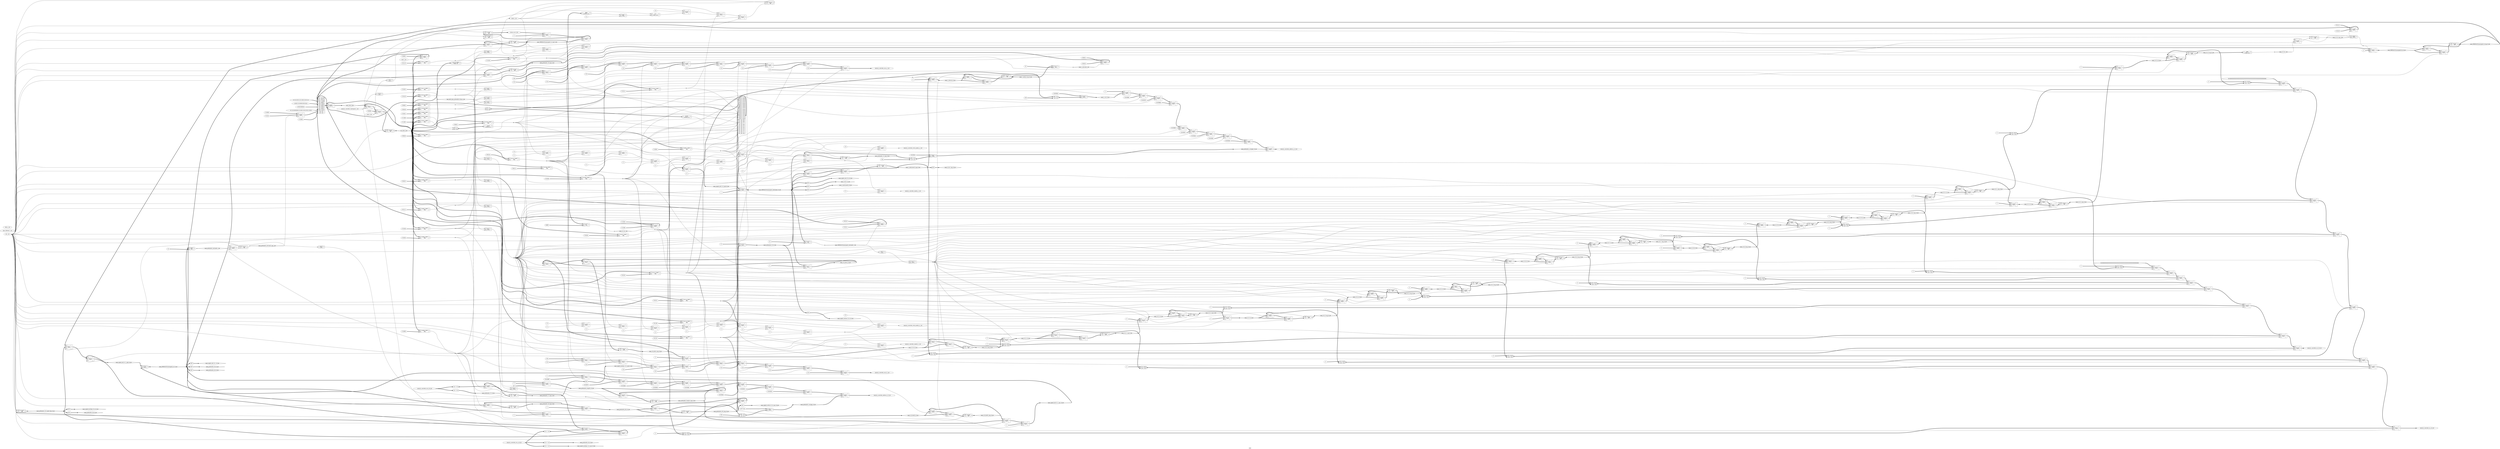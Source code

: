 digraph "main" {
label="main";
rankdir="LR";
remincross=true;
n181 [ shape=octagon, label="clk_1_bit", color="black", fontcolor="black" ];
n182 [ shape=octagon, label="clk1x_follower_1_bit", color="black", fontcolor="black" ];
n183 [ shape=octagon, label="clk2x_1_bit", color="black", fontcolor="black" ];
n184 [ shape=diamond, label="cur_state_5_bit", color="black", fontcolor="black" ];
n185 [ shape=octagon, label="finish_1_bit", color="black", fontcolor="black" ];
n186 [ shape=diamond, label="lpm_mult_main_preheaderi_38_en_1_bit", color="black", fontcolor="black" ];
n187 [ shape=diamond, label="main_19_20_32_bit", color="black", fontcolor="black" ];
n188 [ shape=diamond, label="main_19_20_reg_32_bit", color="black", fontcolor="black" ];
n189 [ shape=diamond, label="main_19_21_32_bit", color="black", fontcolor="black" ];
n190 [ shape=diamond, label="main_19_21_reg_32_bit", color="black", fontcolor="black" ];
n191 [ shape=diamond, label="main_19_22_32_bit", color="black", fontcolor="black" ];
n192 [ shape=diamond, label="main_19_22_reg_32_bit", color="black", fontcolor="black" ];
n193 [ shape=diamond, label="main_19_23_32_bit", color="black", fontcolor="black" ];
n194 [ shape=diamond, label="main_19_23_reg_32_bit", color="black", fontcolor="black" ];
n195 [ shape=diamond, label="main_19_24_32_bit", color="black", fontcolor="black" ];
n196 [ shape=diamond, label="main_19_24_reg_32_bit", color="black", fontcolor="black" ];
n197 [ shape=diamond, label="main_19_25_32_bit", color="black", fontcolor="black" ];
n198 [ shape=diamond, label="main_19_25_reg_32_bit", color="black", fontcolor="black" ];
n199 [ shape=diamond, label="main_19_26_32_bit", color="black", fontcolor="black" ];
n200 [ shape=diamond, label="main_19_26_reg_32_bit", color="black", fontcolor="black" ];
n201 [ shape=diamond, label="main_19_27_32_bit", color="black", fontcolor="black" ];
n202 [ shape=diamond, label="main_19_27_reg_32_bit", color="black", fontcolor="black" ];
n203 [ shape=diamond, label="main_19_28_32_bit", color="black", fontcolor="black" ];
n204 [ shape=diamond, label="main_19_28_reg_32_bit", color="black", fontcolor="black" ];
n205 [ shape=diamond, label="main_19_29_32_bit", color="black", fontcolor="black" ];
n206 [ shape=diamond, label="main_19_29_reg_32_bit", color="black", fontcolor="black" ];
n207 [ shape=diamond, label="main_19_30_32_bit", color="black", fontcolor="black" ];
n208 [ shape=diamond, label="main_19_30_reg_32_bit", color="black", fontcolor="black" ];
n209 [ shape=diamond, label="main_19_31_32_bit", color="black", fontcolor="black" ];
n210 [ shape=diamond, label="main_19_31_reg_32_bit", color="black", fontcolor="black" ];
n211 [ shape=diamond, label="main_19_32_32_bit", color="black", fontcolor="black" ];
n212 [ shape=diamond, label="main_19_32_reg_32_bit", color="black", fontcolor="black" ];
n213 [ shape=diamond, label="main_19_33_32_bit", color="black", fontcolor="black" ];
n214 [ shape=diamond, label="main_19_33_reg_32_bit", color="black", fontcolor="black" ];
n215 [ shape=diamond, label="main_19_34_1_bit", color="black", fontcolor="black" ];
n216 [ shape=diamond, label="main_19_34_reg_1_bit", color="black", fontcolor="black" ];
n217 [ shape=diamond, label="main_19_i01_32_bit", color="black", fontcolor="black" ];
n218 [ shape=diamond, label="main_19_i01_reg_32_bit", color="black", fontcolor="black" ];
n219 [ shape=diamond, label="main_19_indvar_32_bit", color="black", fontcolor="black" ];
n220 [ shape=diamond, label="main_19_indvar_reg_32_bit", color="black", fontcolor="black" ];
n221 [ shape=diamond, label="main_19_total02_32_bit", color="black", fontcolor="black" ];
n222 [ shape=diamond, label="main_19_total02_reg_32_bit", color="black", fontcolor="black" ];
n223 [ shape=diamond, label="main_1_exitcond_1_bit", color="black", fontcolor="black" ];
n224 [ shape=diamond, label="main_1_indvar4_32_bit", color="black", fontcolor="black" ];
n225 [ shape=diamond, label="main_1_indvar4_reg_32_bit", color="black", fontcolor="black" ];
n226 [ shape=diamond, label="main_2_indvarnext5_32_bit", color="black", fontcolor="black" ];
n227 [ shape=diamond, label="main_2_indvarnext5_reg_32_bit", color="black", fontcolor="black" ];
n228 [ shape=diamond, label="main_2_si0_32_bit", color="black", fontcolor="black" ];
n229 [ shape=diamond, label="main_42_44_1_bit", color="black", fontcolor="black" ];
n230 [ shape=diamond, label="main_FIRFilterStreamingexit_0i_32_bit", color="black", fontcolor="black" ];
n231 [ shape=diamond, label="main_FIRFilterStreamingexit_0i_reg_32_bit", color="black", fontcolor="black" ];
n232 [ shape=diamond, label="main_FIRFilterStreamingexit_41_32_bit", color="black", fontcolor="black" ];
n233 [ shape=diamond, label="main_FIRFilterStreamingexit_41_reg_32_bit", color="black", fontcolor="black" ];
n234 [ shape=diamond, label="main_FIRFilterStreamingexit_exitcond3_1_bit", color="black", fontcolor="black" ];
n235 [ shape=diamond, label="main_FIRFilterStreamingexit_indvarnext_32_bit", color="black", fontcolor="black" ];
n236 [ shape=diamond, label="main_preheaderi_35_32_bit", color="black", fontcolor="black" ];
n237 [ shape=diamond, label="main_preheaderi_35_reg_32_bit", color="black", fontcolor="black" ];
n238 [ shape=diamond, label="main_preheaderi_36_32_bit", color="black", fontcolor="black" ];
n239 [ shape=diamond, label="main_preheaderi_37_32_bit", color="black", fontcolor="black" ];
n240 [ shape=diamond, label="main_preheaderi_37_reg_32_bit", color="black", fontcolor="black" ];
n241 [ shape=diamond, label="main_preheaderi_38_32_bit", color="black", fontcolor="black" ];
n242 [ shape=diamond, label="main_preheaderi_38_stage0_reg_32_bit", color="black", fontcolor="black" ];
n243 [ shape=diamond, label="main_preheaderi_39_32_bit", color="black", fontcolor="black" ];
n244 [ shape=diamond, label="main_preheaderi_39_reg_32_bit", color="black", fontcolor="black" ];
n245 [ shape=diamond, label="main_preheaderi_40_32_bit", color="black", fontcolor="black" ];
n246 [ shape=diamond, label="main_preheaderi_40_reg_32_bit", color="black", fontcolor="black" ];
n247 [ shape=diamond, label="main_preheaderi_exitcond1_1_bit", color="black", fontcolor="black" ];
n248 [ shape=diamond, label="main_preheaderi_exitcond1_reg_1_bit", color="black", fontcolor="black" ];
n249 [ shape=diamond, label="main_preheaderi_j02i_32_bit", color="black", fontcolor="black" ];
n250 [ shape=diamond, label="main_preheaderi_j02i_reg_32_bit", color="black", fontcolor="black" ];
n251 [ shape=diamond, label="main_preheaderi_scevgep_32_bit", color="black", fontcolor="black" ];
n252 [ shape=diamond, label="main_preheaderi_scevgep2_32_bit", color="black", fontcolor="black" ];
n253 [ shape=diamond, label="main_preheaderi_temp01i_32_bit", color="black", fontcolor="black" ];
n254 [ shape=diamond, label="main_preheaderi_temp01i_reg_32_bit", color="black", fontcolor="black" ];
n255 [ shape=diamond, label="main_signed_add_32_0_32_bit", color="black", fontcolor="black" ];
n256 [ shape=diamond, label="main_signed_add_32_0_op0_32_bit", color="black", fontcolor="black" ];
n257 [ shape=diamond, label="main_signed_add_32_1_32_bit", color="black", fontcolor="black" ];
n258 [ shape=diamond, label="main_signed_add_32_1_op0_32_bit", color="black", fontcolor="black" ];
n259 [ shape=diamond, label="main_signed_add_32_1_op1_32_bit", color="black", fontcolor="black" ];
n260 [ shape=diamond, label="main_signed_multiply_32_0_32_bit", color="black", fontcolor="black" ];
n261 [ shape=diamond, label="main_signed_multiply_32_0_op0_32_bit", color="black", fontcolor="black" ];
n262 [ shape=diamond, label="main_signed_multiply_32_0_op1_32_bit", color="black", fontcolor="black" ];
n263 [ shape=diamond, label="main_signed_subtract_32_0_32_bit", color="black", fontcolor="black" ];
n264 [ shape=diamond, label="main_signed_subtract_32_0_op1_32_bit", color="black", fontcolor="black" ];
n265 [ shape=octagon, label="memory_controller_address_a_32_bit", color="black", fontcolor="black" ];
n266 [ shape=octagon, label="memory_controller_address_b_32_bit", color="black", fontcolor="black" ];
n267 [ shape=octagon, label="memory_controller_enable_a_1_bit", color="black", fontcolor="black" ];
n268 [ shape=octagon, label="memory_controller_enable_b_1_bit", color="black", fontcolor="black" ];
n269 [ shape=octagon, label="memory_controller_in_a_64_bit", color="black", fontcolor="black" ];
n270 [ shape=octagon, label="memory_controller_in_b_64_bit", color="black", fontcolor="black" ];
n271 [ shape=octagon, label="memory_controller_out_a_64_bit", color="black", fontcolor="black" ];
n272 [ shape=octagon, label="memory_controller_out_b_64_bit", color="black", fontcolor="black" ];
n273 [ shape=octagon, label="memory_controller_size_a_2_bit", color="black", fontcolor="black" ];
n274 [ shape=octagon, label="memory_controller_size_b_2_bit", color="black", fontcolor="black" ];
n275 [ shape=octagon, label="memory_controller_waitrequest_1_bit", color="black", fontcolor="black" ];
n276 [ shape=octagon, label="memory_controller_write_enable_a_1_bit", color="black", fontcolor="black" ];
n277 [ shape=octagon, label="memory_controller_write_enable_b_1_bit", color="black", fontcolor="black" ];
n278 [ shape=diamond, label="next_state_5_bit", color="black", fontcolor="black" ];
n279 [ shape=octagon, label="reset_1_bit", color="black", fontcolor="black" ];
n280 [ shape=octagon, label="return_val_32_bit", color="black", fontcolor="black" ];
n281 [ shape=octagon, label="start_1_bit", color="black", fontcolor="black" ];
v0 [ label="16777216" ];
v2 [ label="2'00" ];
c285 [ shape=record, label="{{<p282> A|<p283> B}|$631\n$add|{<p284> Y}}" ];
x1 [ shape=record, style=rounded, label="<s1> 29:0 - 31:2 |<s0> 1:0 - 1:0 " ];
x1:e -> c285:p283:w [arrowhead=odiamond, arrowtail=odiamond, dir=both, color="black", style="setlinewidth(3)", label=""];
v3 [ label="25165824" ];
v5 [ label="2'00" ];
c286 [ shape=record, label="{{<p282> A|<p283> B}|$641\n$add|{<p284> Y}}" ];
x4 [ shape=record, style=rounded, label="<s1> 29:0 - 31:2 |<s0> 1:0 - 1:0 " ];
x4:e -> c286:p283:w [arrowhead=odiamond, arrowtail=odiamond, dir=both, color="black", style="setlinewidth(3)", label=""];
v6 [ label="1" ];
c287 [ shape=record, label="{{<p282> A|<p283> B}|$715\n$add|{<p284> Y}}" ];
c288 [ shape=record, label="{{<p282> A|<p283> B}|$735\n$add|{<p284> Y}}" ];
v7 [ label="25165824" ];
v9 [ label="2'00" ];
c289 [ shape=record, label="{{<p282> A|<p283> B}|$116\n$add|{<p284> Y}}" ];
x8 [ shape=record, style=rounded, label="<s1> 29:0 - 31:2 |<s0> 1:0 - 1:0 " ];
x8:e -> c289:p283:w [arrowhead=odiamond, arrowtail=odiamond, dir=both, color="black", style="setlinewidth(3)", label=""];
c290 [ shape=record, label="{{<p282> A|<p283> B}|$563\n$and|{<p284> Y}}" ];
c291 [ shape=record, label="{{<p282> A|<p283> B}|$570\n$and|{<p284> Y}}" ];
c292 [ shape=record, label="{{<p282> A|<p283> B}|$572\n$and|{<p284> Y}}" ];
c293 [ shape=record, label="{{<p282> A|<p283> B}|$615\n$and|{<p284> Y}}" ];
c294 [ shape=record, label="{{<p282> A|<p283> B}|$622\n$and|{<p284> Y}}" ];
c295 [ shape=record, label="{{<p282> A|<p283> B}|$624\n$and|{<p284> Y}}" ];
c296 [ shape=record, label="{{<p282> A|<p283> B}|$682\n$and|{<p284> Y}}" ];
c297 [ shape=record, label="{{<p282> A|<p283> B}|$684\n$and|{<p284> Y}}" ];
c298 [ shape=record, label="{{<p282> A|<p283> B}|$691\n$and|{<p284> Y}}" ];
c299 [ shape=record, label="{{<p282> A|<p283> B}|$100\n$and|{<p284> Y}}" ];
c300 [ shape=record, label="{{<p282> A|<p283> B}|$107\n$and|{<p284> Y}}" ];
c301 [ shape=record, label="{{<p282> A}|$2248\n$reduce_or|{<p284> Y}}" ];
x10 [ shape=record, style=rounded, label="<s1> 0:0 - 1:1 |<s0> 0:0 - 0:0 " ];
x10:e -> c301:p282:w [arrowhead=odiamond, arrowtail=odiamond, dir=both, color="black", style="setlinewidth(3)", label=""];
c302 [ shape=record, label="{{<p282> A}|$2250\n$reduce_or|{<p284> Y}}" ];
x11 [ shape=record, style=rounded, label="<s1> 0:0 - 1:1 |<s0> 0:0 - 0:0 " ];
x11:e -> c302:p282:w [arrowhead=odiamond, arrowtail=odiamond, dir=both, color="black", style="setlinewidth(3)", label=""];
c303 [ shape=record, label="{{<p282> A}|$571\n$not|{<p284> Y}}" ];
c304 [ shape=record, label="{{<p282> A}|$580\n$logic_not|{<p284> Y}}" ];
c305 [ shape=record, label="{{<p282> A}|$623\n$not|{<p284> Y}}" ];
v12 [ label="16" ];
c306 [ shape=record, label="{{<p282> A|<p283> B}|$666\n$eq|{<p284> Y}}" ];
v13 [ label="32" ];
c307 [ shape=record, label="{{<p282> A|<p283> B}|$705\n$eq|{<p284> Y}}" ];
v14 [ label="44880" ];
c308 [ shape=record, label="{{<p282> A|<p283> B}|$707\n$eq|{<p284> Y}}" ];
c309 [ shape=record, label="{{<p282> A}|$743\n$not|{<p284> Y}}" ];
c310 [ shape=record, label="{{<p282> A}|$72\n$not|{<p284> Y}}" ];
v15 [ label="16" ];
c311 [ shape=record, label="{{<p282> A|<p283> B}|$113\n$eq|{<p284> Y}}" ];
v16 [ label="1'x" ];
c312 [ shape=record, label="{{<p282> A|<p283> B}|$867\n$eqx|{<p284> Y}}" ];
c313 [ shape=record, label="{{<p282> A|<p283> B}|$75\n$logic_and|{<p284> Y}}" ];
c314 [ shape=record, label="{{<p282> A|<p283> B}|$726\n$mul|{<p284> Y}}" ];
x17 [ shape=record, style=rounded, label="<s0> 31:0 - 31:0 " ];
x17:e -> c314:p283:w [arrowhead=odiamond, arrowtail=odiamond, dir=both, color="black", style="setlinewidth(3)", label=""];
c318 [ shape=record, label="{{<p315> CLK|<p316> D}|$2187\n$dff|{<p317> Q}}" ];
c319 [ shape=record, label="{{<p315> CLK|<p316> D}|$2188\n$dff|{<p317> Q}}" ];
c320 [ shape=record, label="{{<p315> CLK|<p316> D}|$2189\n$dff|{<p317> Q}}" ];
c321 [ shape=record, label="{{<p315> CLK|<p316> D}|$2190\n$dff|{<p317> Q}}" ];
c322 [ shape=record, label="{{<p315> CLK|<p316> D}|$2191\n$dff|{<p317> Q}}" ];
c323 [ shape=record, label="{{<p315> CLK|<p316> D}|$2192\n$dff|{<p317> Q}}" ];
c324 [ shape=record, label="{{<p315> CLK|<p316> D}|$2193\n$dff|{<p317> Q}}" ];
c325 [ shape=record, label="{{<p315> CLK|<p316> D}|$2194\n$dff|{<p317> Q}}" ];
c326 [ shape=record, label="{{<p315> CLK|<p316> D}|$2195\n$dff|{<p317> Q}}" ];
c327 [ shape=record, label="{{<p315> CLK|<p316> D}|$2196\n$dff|{<p317> Q}}" ];
c328 [ shape=record, label="{{<p315> CLK|<p316> D}|$2197\n$dff|{<p317> Q}}" ];
c329 [ shape=record, label="{{<p315> CLK|<p316> D}|$2198\n$dff|{<p317> Q}}" ];
c330 [ shape=record, label="{{<p315> CLK|<p316> D}|$2199\n$dff|{<p317> Q}}" ];
c331 [ shape=record, label="{{<p315> CLK|<p316> D}|$2200\n$dff|{<p317> Q}}" ];
c332 [ shape=record, label="{{<p315> CLK|<p316> D}|$2201\n$dff|{<p317> Q}}" ];
c333 [ shape=record, label="{{<p315> CLK|<p316> D}|$2202\n$dff|{<p317> Q}}" ];
c334 [ shape=record, label="{{<p315> CLK|<p316> D}|$2203\n$dff|{<p317> Q}}" ];
c335 [ shape=record, label="{{<p315> CLK|<p316> D}|$2204\n$dff|{<p317> Q}}" ];
c336 [ shape=record, label="{{<p315> CLK|<p316> D}|$2205\n$dff|{<p317> Q}}" ];
c337 [ shape=record, label="{{<p315> CLK|<p316> D}|$2206\n$dff|{<p317> Q}}" ];
c338 [ shape=record, label="{{<p315> CLK|<p316> D}|$2207\n$dff|{<p317> Q}}" ];
c339 [ shape=record, label="{{<p315> CLK|<p316> D}|$2208\n$dff|{<p317> Q}}" ];
c340 [ shape=record, label="{{<p315> CLK|<p316> D}|$2209\n$dff|{<p317> Q}}" ];
c341 [ shape=record, label="{{<p315> CLK|<p316> D}|$2210\n$dff|{<p317> Q}}" ];
c342 [ shape=record, label="{{<p315> CLK|<p316> D}|$2211\n$dff|{<p317> Q}}" ];
c343 [ shape=record, label="{{<p315> CLK|<p316> D}|$2212\n$dff|{<p317> Q}}" ];
c344 [ shape=record, label="{{<p315> CLK|<p316> D}|$2213\n$dff|{<p317> Q}}" ];
c345 [ shape=record, label="{{<p315> CLK|<p316> D}|$2214\n$dff|{<p317> Q}}" ];
c346 [ shape=record, label="{{<p315> CLK|<p316> D}|$2215\n$dff|{<p317> Q}}" ];
c347 [ shape=record, label="{{<p315> CLK|<p316> D}|$2232\n$dff|{<p317> Q}}" ];
c348 [ shape=record, label="{{<p315> CLK|<p316> D}|$2233\n$dff|{<p317> Q}}" ];
c349 [ shape=record, label="{{<p315> CLK|<p316> D}|$2234\n$dff|{<p317> Q}}" ];
c350 [ shape=record, label="{{<p315> CLK|<p316> D}|$2235\n$dff|{<p317> Q}}" ];
v18 [ label="0" ];
c352 [ shape=record, label="{{<p282> A|<p283> B|<p351> S}|$1197\n$mux|{<p284> Y}}" ];
c353 [ shape=record, label="{{<p282> A|<p283> B|<p351> S}|$1200\n$mux|{<p284> Y}}" ];
v19 [ label="2'10" ];
c354 [ shape=record, label="{{<p282> A|<p283> B|<p351> S}|$1203\n$mux|{<p284> Y}}" ];
v20 [ label="2'10" ];
c355 [ shape=record, label="{{<p282> A|<p283> B|<p351> S}|$1206\n$mux|{<p284> Y}}" ];
v21 [ label="2'10" ];
c356 [ shape=record, label="{{<p282> A|<p283> B|<p351> S}|$1209\n$mux|{<p284> Y}}" ];
v22 [ label="2'10" ];
c357 [ shape=record, label="{{<p282> A|<p283> B|<p351> S}|$1212\n$mux|{<p284> Y}}" ];
v23 [ label="2'10" ];
c358 [ shape=record, label="{{<p282> A|<p283> B|<p351> S}|$1215\n$mux|{<p284> Y}}" ];
v24 [ label="2'10" ];
c359 [ shape=record, label="{{<p282> A|<p283> B|<p351> S}|$1218\n$mux|{<p284> Y}}" ];
v25 [ label="2'10" ];
c360 [ shape=record, label="{{<p282> A|<p283> B|<p351> S}|$1221\n$mux|{<p284> Y}}" ];
v26 [ label="2'10" ];
c361 [ shape=record, label="{{<p282> A|<p283> B|<p351> S}|$1224\n$mux|{<p284> Y}}" ];
v27 [ label="2'00" ];
v28 [ label="2'10" ];
c362 [ shape=record, label="{{<p282> A|<p283> B|<p351> S}|$1227\n$mux|{<p284> Y}}" ];
v30 [ label="0" ];
c363 [ shape=record, label="{{<p282> A|<p283> B|<p351> S}|$1232\n$mux|{<p284> Y}}" ];
x29 [ shape=record, style=rounded, label="<s1> 31:0 - 63:32 |<s0> 31:0 - 31:0 " ];
x29:e -> c363:p283:w [arrowhead=odiamond, arrowtail=odiamond, dir=both, color="black", style="setlinewidth(3)", label=""];
v32 [ label="0" ];
c364 [ shape=record, label="{{<p282> A|<p283> B|<p351> S}|$1235\n$mux|{<p284> Y}}" ];
x31 [ shape=record, style=rounded, label="<s1> 31:0 - 63:32 |<s0> 31:0 - 31:0 " ];
x31:e -> c364:p283:w [arrowhead=odiamond, arrowtail=odiamond, dir=both, color="black", style="setlinewidth(3)", label=""];
v34 [ label="0" ];
c365 [ shape=record, label="{{<p282> A|<p283> B|<p351> S}|$1238\n$mux|{<p284> Y}}" ];
x33 [ shape=record, style=rounded, label="<s1> 31:0 - 63:32 |<s0> 31:0 - 31:0 " ];
x33:e -> c365:p283:w [arrowhead=odiamond, arrowtail=odiamond, dir=both, color="black", style="setlinewidth(3)", label=""];
v36 [ label="0" ];
c366 [ shape=record, label="{{<p282> A|<p283> B|<p351> S}|$1241\n$mux|{<p284> Y}}" ];
x35 [ shape=record, style=rounded, label="<s1> 31:0 - 63:32 |<s0> 31:0 - 31:0 " ];
x35:e -> c366:p283:w [arrowhead=odiamond, arrowtail=odiamond, dir=both, color="black", style="setlinewidth(3)", label=""];
v38 [ label="0" ];
c367 [ shape=record, label="{{<p282> A|<p283> B|<p351> S}|$1244\n$mux|{<p284> Y}}" ];
x37 [ shape=record, style=rounded, label="<s1> 31:0 - 63:32 |<s0> 31:0 - 31:0 " ];
x37:e -> c367:p283:w [arrowhead=odiamond, arrowtail=odiamond, dir=both, color="black", style="setlinewidth(3)", label=""];
v40 [ label="0" ];
c368 [ shape=record, label="{{<p282> A|<p283> B|<p351> S}|$1247\n$mux|{<p284> Y}}" ];
x39 [ shape=record, style=rounded, label="<s1> 31:0 - 63:32 |<s0> 31:0 - 31:0 " ];
x39:e -> c368:p283:w [arrowhead=odiamond, arrowtail=odiamond, dir=both, color="black", style="setlinewidth(3)", label=""];
v42 [ label="0" ];
c369 [ shape=record, label="{{<p282> A|<p283> B|<p351> S}|$1250\n$mux|{<p284> Y}}" ];
x41 [ shape=record, style=rounded, label="<s1> 31:0 - 63:32 |<s0> 31:0 - 31:0 " ];
x41:e -> c369:p283:w [arrowhead=odiamond, arrowtail=odiamond, dir=both, color="black", style="setlinewidth(3)", label=""];
v43 [ label="64'0000000000000000000000000000000000000000000000000000000000000000" ];
v45 [ label="0" ];
c370 [ shape=record, label="{{<p282> A|<p283> B|<p351> S}|$1253\n$mux|{<p284> Y}}" ];
x44 [ shape=record, style=rounded, label="<s1> 31:0 - 63:32 |<s0> 31:0 - 31:0 " ];
x44:e -> c370:p283:w [arrowhead=odiamond, arrowtail=odiamond, dir=both, color="black", style="setlinewidth(3)", label=""];
v46 [ label="1'0" ];
c371 [ shape=record, label="{{<p282> A|<p283> B|<p351> S}|$1258\n$mux|{<p284> Y}}" ];
c372 [ shape=record, label="{{<p282> A|<p283> B|<p351> S}|$1287\n$mux|{<p284> Y}}" ];
v47 [ label="25165824" ];
c373 [ shape=record, label="{{<p282> A|<p283> B|<p351> S}|$1290\n$mux|{<p284> Y}}" ];
v48 [ label="25165832" ];
c374 [ shape=record, label="{{<p282> A|<p283> B|<p351> S}|$1293\n$mux|{<p284> Y}}" ];
v49 [ label="25165840" ];
c375 [ shape=record, label="{{<p282> A|<p283> B|<p351> S}|$1296\n$mux|{<p284> Y}}" ];
v50 [ label="25165848" ];
c376 [ shape=record, label="{{<p282> A|<p283> B|<p351> S}|$1299\n$mux|{<p284> Y}}" ];
v51 [ label="25165856" ];
c377 [ shape=record, label="{{<p282> A|<p283> B|<p351> S}|$1302\n$mux|{<p284> Y}}" ];
v52 [ label="25165864" ];
c378 [ shape=record, label="{{<p282> A|<p283> B|<p351> S}|$1305\n$mux|{<p284> Y}}" ];
v53 [ label="25165872" ];
c379 [ shape=record, label="{{<p282> A|<p283> B|<p351> S}|$1308\n$mux|{<p284> Y}}" ];
v54 [ label="0" ];
v55 [ label="25165880" ];
c380 [ shape=record, label="{{<p282> A|<p283> B|<p351> S}|$1311\n$mux|{<p284> Y}}" ];
v56 [ label="1'1" ];
c381 [ shape=record, label="{{<p282> A|<p283> B|<p351> S}|$1316\n$mux|{<p284> Y}}" ];
v57 [ label="1'1" ];
c382 [ shape=record, label="{{<p282> A|<p283> B|<p351> S}|$1319\n$mux|{<p284> Y}}" ];
v58 [ label="1'1" ];
c383 [ shape=record, label="{{<p282> A|<p283> B|<p351> S}|$1322\n$mux|{<p284> Y}}" ];
v59 [ label="1'1" ];
c384 [ shape=record, label="{{<p282> A|<p283> B|<p351> S}|$1325\n$mux|{<p284> Y}}" ];
v60 [ label="1'1" ];
c385 [ shape=record, label="{{<p282> A|<p283> B|<p351> S}|$1328\n$mux|{<p284> Y}}" ];
v61 [ label="1'1" ];
c386 [ shape=record, label="{{<p282> A|<p283> B|<p351> S}|$1331\n$mux|{<p284> Y}}" ];
v62 [ label="1'1" ];
c387 [ shape=record, label="{{<p282> A|<p283> B|<p351> S}|$1334\n$mux|{<p284> Y}}" ];
v63 [ label="1'1" ];
c388 [ shape=record, label="{{<p282> A|<p283> B|<p351> S}|$1337\n$mux|{<p284> Y}}" ];
v64 [ label="1'0" ];
v65 [ label="1'1" ];
c389 [ shape=record, label="{{<p282> A|<p283> B|<p351> S}|$1340\n$mux|{<p284> Y}}" ];
v66 [ label="2'10" ];
c390 [ shape=record, label="{{<p282> A|<p283> B|<p351> S}|$1345\n$mux|{<p284> Y}}" ];
v67 [ label="2'10" ];
c391 [ shape=record, label="{{<p282> A|<p283> B|<p351> S}|$1348\n$mux|{<p284> Y}}" ];
v68 [ label="2'10" ];
c392 [ shape=record, label="{{<p282> A|<p283> B|<p351> S}|$1351\n$mux|{<p284> Y}}" ];
v69 [ label="2'10" ];
c393 [ shape=record, label="{{<p282> A|<p283> B|<p351> S}|$1354\n$mux|{<p284> Y}}" ];
v70 [ label="2'10" ];
c394 [ shape=record, label="{{<p282> A|<p283> B|<p351> S}|$1357\n$mux|{<p284> Y}}" ];
v71 [ label="2'10" ];
c395 [ shape=record, label="{{<p282> A|<p283> B|<p351> S}|$1360\n$mux|{<p284> Y}}" ];
v72 [ label="2'10" ];
c396 [ shape=record, label="{{<p282> A|<p283> B|<p351> S}|$1363\n$mux|{<p284> Y}}" ];
v73 [ label="2'10" ];
c397 [ shape=record, label="{{<p282> A|<p283> B|<p351> S}|$1366\n$mux|{<p284> Y}}" ];
v74 [ label="2'10" ];
c398 [ shape=record, label="{{<p282> A|<p283> B|<p351> S}|$1369\n$mux|{<p284> Y}}" ];
v75 [ label="2'00" ];
v76 [ label="2'10" ];
c399 [ shape=record, label="{{<p282> A|<p283> B|<p351> S}|$1372\n$mux|{<p284> Y}}" ];
v78 [ label="0" ];
c400 [ shape=record, label="{{<p282> A|<p283> B|<p351> S}|$1377\n$mux|{<p284> Y}}" ];
x77 [ shape=record, style=rounded, label="<s1> 31:0 - 63:32 |<s0> 31:0 - 31:0 " ];
x77:e -> c400:p283:w [arrowhead=odiamond, arrowtail=odiamond, dir=both, color="black", style="setlinewidth(3)", label=""];
v80 [ label="0" ];
c401 [ shape=record, label="{{<p282> A|<p283> B|<p351> S}|$1380\n$mux|{<p284> Y}}" ];
x79 [ shape=record, style=rounded, label="<s1> 31:0 - 63:32 |<s0> 31:0 - 31:0 " ];
x79:e -> c401:p283:w [arrowhead=odiamond, arrowtail=odiamond, dir=both, color="black", style="setlinewidth(3)", label=""];
v82 [ label="0" ];
c402 [ shape=record, label="{{<p282> A|<p283> B|<p351> S}|$1383\n$mux|{<p284> Y}}" ];
x81 [ shape=record, style=rounded, label="<s1> 31:0 - 63:32 |<s0> 31:0 - 31:0 " ];
x81:e -> c402:p283:w [arrowhead=odiamond, arrowtail=odiamond, dir=both, color="black", style="setlinewidth(3)", label=""];
v84 [ label="0" ];
c403 [ shape=record, label="{{<p282> A|<p283> B|<p351> S}|$1386\n$mux|{<p284> Y}}" ];
x83 [ shape=record, style=rounded, label="<s1> 31:0 - 63:32 |<s0> 31:0 - 31:0 " ];
x83:e -> c403:p283:w [arrowhead=odiamond, arrowtail=odiamond, dir=both, color="black", style="setlinewidth(3)", label=""];
v86 [ label="0" ];
c404 [ shape=record, label="{{<p282> A|<p283> B|<p351> S}|$1389\n$mux|{<p284> Y}}" ];
x85 [ shape=record, style=rounded, label="<s1> 31:0 - 63:32 |<s0> 31:0 - 31:0 " ];
x85:e -> c404:p283:w [arrowhead=odiamond, arrowtail=odiamond, dir=both, color="black", style="setlinewidth(3)", label=""];
v88 [ label="0" ];
c405 [ shape=record, label="{{<p282> A|<p283> B|<p351> S}|$1392\n$mux|{<p284> Y}}" ];
x87 [ shape=record, style=rounded, label="<s1> 31:0 - 63:32 |<s0> 31:0 - 31:0 " ];
x87:e -> c405:p283:w [arrowhead=odiamond, arrowtail=odiamond, dir=both, color="black", style="setlinewidth(3)", label=""];
v90 [ label="0" ];
c406 [ shape=record, label="{{<p282> A|<p283> B|<p351> S}|$1395\n$mux|{<p284> Y}}" ];
x89 [ shape=record, style=rounded, label="<s1> 31:0 - 63:32 |<s0> 31:0 - 31:0 " ];
x89:e -> c406:p283:w [arrowhead=odiamond, arrowtail=odiamond, dir=both, color="black", style="setlinewidth(3)", label=""];
v91 [ label="64'0000000000000000000000000000000000000000000000000000000000000000" ];
v93 [ label="0" ];
c407 [ shape=record, label="{{<p282> A|<p283> B|<p351> S}|$1398\n$mux|{<p284> Y}}" ];
x92 [ shape=record, style=rounded, label="<s1> 31:0 - 63:32 |<s0> 31:0 - 31:0 " ];
x92:e -> c407:p283:w [arrowhead=odiamond, arrowtail=odiamond, dir=both, color="black", style="setlinewidth(3)", label=""];
v94 [ label="1'0" ];
c408 [ shape=record, label="{{<p282> A|<p283> B|<p351> S}|$1406\n$mux|{<p284> Y}}" ];
c409 [ shape=record, label="{{<p282> A|<p283> B|<p351> S}|$1438\n$mux|{<p284> Y}}" ];
v95 [ label="25165828" ];
c410 [ shape=record, label="{{<p282> A|<p283> B|<p351> S}|$1441\n$mux|{<p284> Y}}" ];
v96 [ label="25165836" ];
c411 [ shape=record, label="{{<p282> A|<p283> B|<p351> S}|$1444\n$mux|{<p284> Y}}" ];
v97 [ label="25165844" ];
c412 [ shape=record, label="{{<p282> A|<p283> B|<p351> S}|$1447\n$mux|{<p284> Y}}" ];
v98 [ label="25165852" ];
c413 [ shape=record, label="{{<p282> A|<p283> B|<p351> S}|$1450\n$mux|{<p284> Y}}" ];
v99 [ label="25165860" ];
c414 [ shape=record, label="{{<p282> A|<p283> B|<p351> S}|$1453\n$mux|{<p284> Y}}" ];
v100 [ label="25165868" ];
c415 [ shape=record, label="{{<p282> A|<p283> B|<p351> S}|$1456\n$mux|{<p284> Y}}" ];
v101 [ label="25165876" ];
c416 [ shape=record, label="{{<p282> A|<p283> B|<p351> S}|$1459\n$mux|{<p284> Y}}" ];
v102 [ label="25165884" ];
c417 [ shape=record, label="{{<p282> A|<p283> B|<p351> S}|$1462\n$mux|{<p284> Y}}" ];
v103 [ label="0" ];
c418 [ shape=record, label="{{<p282> A|<p283> B|<p351> S}|$1465\n$mux|{<p284> Y}}" ];
v104 [ label="1'1" ];
c419 [ shape=record, label="{{<p282> A|<p283> B|<p351> S}|$1470\n$mux|{<p284> Y}}" ];
v105 [ label="1'1" ];
c420 [ shape=record, label="{{<p282> A|<p283> B|<p351> S}|$1473\n$mux|{<p284> Y}}" ];
v106 [ label="1'1" ];
c421 [ shape=record, label="{{<p282> A|<p283> B|<p351> S}|$1476\n$mux|{<p284> Y}}" ];
v107 [ label="1'1" ];
c422 [ shape=record, label="{{<p282> A|<p283> B|<p351> S}|$1479\n$mux|{<p284> Y}}" ];
v108 [ label="1'1" ];
c423 [ shape=record, label="{{<p282> A|<p283> B|<p351> S}|$1482\n$mux|{<p284> Y}}" ];
v109 [ label="1'1" ];
c424 [ shape=record, label="{{<p282> A|<p283> B|<p351> S}|$1485\n$mux|{<p284> Y}}" ];
v110 [ label="1'1" ];
c425 [ shape=record, label="{{<p282> A|<p283> B|<p351> S}|$1488\n$mux|{<p284> Y}}" ];
v111 [ label="1'1" ];
c426 [ shape=record, label="{{<p282> A|<p283> B|<p351> S}|$1491\n$mux|{<p284> Y}}" ];
v112 [ label="1'1" ];
c427 [ shape=record, label="{{<p282> A|<p283> B|<p351> S}|$1494\n$mux|{<p284> Y}}" ];
v113 [ label="1'0" ];
v114 [ label="1'1" ];
c428 [ shape=record, label="{{<p282> A|<p283> B|<p351> S}|$1497\n$mux|{<p284> Y}}" ];
v115 [ label="1'0" ];
c429 [ shape=record, label="{{<p282> A|<p283> B|<p351> S}|$1502\n$mux|{<p284> Y}}" ];
c430 [ shape=record, label="{{<p282> A|<p283> B|<p351> S}|$1505\n$mux|{<p284> Y}}" ];
c431 [ shape=record, label="{{<p282> A|<p283> B|<p351> S}|$1508\n$mux|{<p284> Y}}" ];
v116 [ label="1" ];
c432 [ shape=record, label="{{<p282> A|<p283> B|<p351> S}|$1514\n$mux|{<p284> Y}}" ];
c433 [ shape=record, label="{{<p282> A|<p283> B|<p351> S}|$1517\n$mux|{<p284> Y}}" ];
c434 [ shape=record, label="{{<p282> A|<p283> B|<p351> S}|$1523\n$mux|{<p284> Y}}" ];
c435 [ shape=record, label="{{<p282> A|<p283> B|<p351> S}|$1526\n$mux|{<p284> Y}}" ];
c436 [ shape=record, label="{{<p282> A|<p283> B|<p351> S}|$1545\n$mux|{<p284> Y}}" ];
c437 [ shape=record, label="{{<p282> A|<p283> B|<p351> S}|$1548\n$mux|{<p284> Y}}" ];
c438 [ shape=record, label="{{<p282> A|<p283> B|<p351> S}|$1551\n$mux|{<p284> Y}}" ];
c439 [ shape=record, label="{{<p282> A|<p283> B|<p351> S}|$1554\n$mux|{<p284> Y}}" ];
v117 [ label="0" ];
c440 [ shape=record, label="{{<p282> A|<p283> B|<p351> S}|$1557\n$mux|{<p284> Y}}" ];
c441 [ shape=record, label="{{<p282> A|<p283> B|<p351> S}|$1560\n$mux|{<p284> Y}}" ];
c442 [ shape=record, label="{{<p282> A|<p283> B|<p351> S}|$1563\n$mux|{<p284> Y}}" ];
c443 [ shape=record, label="{{<p282> A|<p283> B|<p351> S}|$1566\n$mux|{<p284> Y}}" ];
c444 [ shape=record, label="{{<p282> A|<p283> B|<p351> S}|$1569\n$mux|{<p284> Y}}" ];
x118 [ shape=record, style=rounded, label="<s0> 31:0 - 31:0 " ];
x118:e -> c444:p283:w [arrowhead=odiamond, arrowtail=odiamond, dir=both, color="black", style="setlinewidth(3)", label=""];
c445 [ shape=record, label="{{<p282> A|<p283> B|<p351> S}|$1572\n$mux|{<p284> Y}}" ];
c446 [ shape=record, label="{{<p282> A|<p283> B|<p351> S}|$1575\n$mux|{<p284> Y}}" ];
c447 [ shape=record, label="{{<p282> A|<p283> B|<p351> S}|$1578\n$mux|{<p284> Y}}" ];
v119 [ label="0" ];
c448 [ shape=record, label="{{<p282> A|<p283> B|<p351> S}|$1581\n$mux|{<p284> Y}}" ];
c449 [ shape=record, label="{{<p282> A|<p283> B|<p351> S}|$1584\n$mux|{<p284> Y}}" ];
c450 [ shape=record, label="{{<p282> A|<p283> B|<p351> S}|$1587\n$mux|{<p284> Y}}" ];
v120 [ label="0" ];
c451 [ shape=record, label="{{<p282> A|<p283> B|<p351> S}|$1590\n$mux|{<p284> Y}}" ];
c452 [ shape=record, label="{{<p282> A|<p283> B|<p351> S}|$1593\n$mux|{<p284> Y}}" ];
c453 [ shape=record, label="{{<p282> A|<p283> B|<p351> S}|$1596\n$mux|{<p284> Y}}" ];
c454 [ shape=record, label="{{<p282> A|<p283> B|<p351> S}|$1599\n$mux|{<p284> Y}}" ];
v121 [ label="0" ];
c455 [ shape=record, label="{{<p282> A|<p283> B|<p351> S}|$1602\n$mux|{<p284> Y}}" ];
c456 [ shape=record, label="{{<p282> A|<p283> B|<p351> S}|$1605\n$mux|{<p284> Y}}" ];
c457 [ shape=record, label="{{<p282> A|<p283> B|<p351> S}|$1608\n$mux|{<p284> Y}}" ];
v122 [ label="0" ];
c458 [ shape=record, label="{{<p282> A|<p283> B|<p351> S}|$1611\n$mux|{<p284> Y}}" ];
c459 [ shape=record, label="{{<p282> A|<p283> B|<p351> S}|$1614\n$mux|{<p284> Y}}" ];
c460 [ shape=record, label="{{<p282> A|<p283> B|<p351> S}|$1617\n$mux|{<p284> Y}}" ];
v123 [ label="0" ];
c461 [ shape=record, label="{{<p282> A|<p283> B|<p351> S}|$1620\n$mux|{<p284> Y}}" ];
c462 [ shape=record, label="{{<p282> A|<p283> B|<p351> S}|$1623\n$mux|{<p284> Y}}" ];
c463 [ shape=record, label="{{<p282> A|<p283> B|<p351> S}|$1626\n$mux|{<p284> Y}}" ];
v124 [ label="0" ];
c464 [ shape=record, label="{{<p282> A|<p283> B|<p351> S}|$1629\n$mux|{<p284> Y}}" ];
c465 [ shape=record, label="{{<p282> A|<p283> B|<p351> S}|$1632\n$mux|{<p284> Y}}" ];
c466 [ shape=record, label="{{<p282> A|<p283> B|<p351> S}|$1635\n$mux|{<p284> Y}}" ];
v125 [ label="0" ];
c467 [ shape=record, label="{{<p282> A|<p283> B|<p351> S}|$1638\n$mux|{<p284> Y}}" ];
c468 [ shape=record, label="{{<p282> A|<p283> B|<p351> S}|$1641\n$mux|{<p284> Y}}" ];
c469 [ shape=record, label="{{<p282> A|<p283> B|<p351> S}|$1644\n$mux|{<p284> Y}}" ];
v126 [ label="0" ];
c470 [ shape=record, label="{{<p282> A|<p283> B|<p351> S}|$1647\n$mux|{<p284> Y}}" ];
c471 [ shape=record, label="{{<p282> A|<p283> B|<p351> S}|$1650\n$mux|{<p284> Y}}" ];
c472 [ shape=record, label="{{<p282> A|<p283> B|<p351> S}|$1653\n$mux|{<p284> Y}}" ];
v127 [ label="0" ];
c473 [ shape=record, label="{{<p282> A|<p283> B|<p351> S}|$1656\n$mux|{<p284> Y}}" ];
c474 [ shape=record, label="{{<p282> A|<p283> B|<p351> S}|$1659\n$mux|{<p284> Y}}" ];
c475 [ shape=record, label="{{<p282> A|<p283> B|<p351> S}|$1662\n$mux|{<p284> Y}}" ];
v128 [ label="0" ];
c476 [ shape=record, label="{{<p282> A|<p283> B|<p351> S}|$1665\n$mux|{<p284> Y}}" ];
c477 [ shape=record, label="{{<p282> A|<p283> B|<p351> S}|$1668\n$mux|{<p284> Y}}" ];
c478 [ shape=record, label="{{<p282> A|<p283> B|<p351> S}|$1671\n$mux|{<p284> Y}}" ];
v129 [ label="0" ];
c479 [ shape=record, label="{{<p282> A|<p283> B|<p351> S}|$1674\n$mux|{<p284> Y}}" ];
c480 [ shape=record, label="{{<p282> A|<p283> B|<p351> S}|$1677\n$mux|{<p284> Y}}" ];
c481 [ shape=record, label="{{<p282> A|<p283> B|<p351> S}|$1680\n$mux|{<p284> Y}}" ];
v130 [ label="0" ];
c482 [ shape=record, label="{{<p282> A|<p283> B|<p351> S}|$1683\n$mux|{<p284> Y}}" ];
c483 [ shape=record, label="{{<p282> A|<p283> B|<p351> S}|$1686\n$mux|{<p284> Y}}" ];
c484 [ shape=record, label="{{<p282> A|<p283> B|<p351> S}|$1689\n$mux|{<p284> Y}}" ];
v131 [ label="0" ];
c485 [ shape=record, label="{{<p282> A|<p283> B|<p351> S}|$1692\n$mux|{<p284> Y}}" ];
c486 [ shape=record, label="{{<p282> A|<p283> B|<p351> S}|$1695\n$mux|{<p284> Y}}" ];
c487 [ shape=record, label="{{<p282> A|<p283> B|<p351> S}|$1698\n$mux|{<p284> Y}}" ];
v132 [ label="0" ];
c488 [ shape=record, label="{{<p282> A|<p283> B|<p351> S}|$1701\n$mux|{<p284> Y}}" ];
c489 [ shape=record, label="{{<p282> A|<p283> B|<p351> S}|$1704\n$mux|{<p284> Y}}" ];
c490 [ shape=record, label="{{<p282> A|<p283> B|<p351> S}|$1707\n$mux|{<p284> Y}}" ];
v133 [ label="0" ];
c491 [ shape=record, label="{{<p282> A|<p283> B|<p351> S}|$1710\n$mux|{<p284> Y}}" ];
c492 [ shape=record, label="{{<p282> A|<p283> B|<p351> S}|$1713\n$mux|{<p284> Y}}" ];
c493 [ shape=record, label="{{<p282> A|<p283> B|<p351> S}|$1716\n$mux|{<p284> Y}}" ];
v134 [ label="0" ];
c494 [ shape=record, label="{{<p282> A|<p283> B|<p351> S}|$1719\n$mux|{<p284> Y}}" ];
c495 [ shape=record, label="{{<p282> A|<p283> B|<p351> S}|$1722\n$mux|{<p284> Y}}" ];
c496 [ shape=record, label="{{<p282> A|<p283> B|<p351> S}|$1725\n$mux|{<p284> Y}}" ];
v135 [ label="0" ];
c497 [ shape=record, label="{{<p282> A|<p283> B|<p351> S}|$1728\n$mux|{<p284> Y}}" ];
c498 [ shape=record, label="{{<p282> A|<p283> B|<p351> S}|$1731\n$mux|{<p284> Y}}" ];
c499 [ shape=record, label="{{<p282> A|<p283> B|<p351> S}|$1734\n$mux|{<p284> Y}}" ];
v136 [ label="0" ];
c500 [ shape=record, label="{{<p282> A|<p283> B|<p351> S}|$1737\n$mux|{<p284> Y}}" ];
c501 [ shape=record, label="{{<p282> A|<p283> B|<p351> S}|$1836\n$mux|{<p284> Y}}" ];
c502 [ shape=record, label="{{<p282> A|<p283> B|<p351> S}|$1839\n$mux|{<p284> Y}}" ];
c503 [ shape=record, label="{{<p282> A|<p283> B|<p351> S}|$1842\n$mux|{<p284> Y}}" ];
c504 [ shape=record, label="{{<p282> A|<p283> B|<p351> S}|$1845\n$mux|{<p284> Y}}" ];
v137 [ label="0" ];
c505 [ shape=record, label="{{<p282> A|<p283> B|<p351> S}|$1848\n$mux|{<p284> Y}}" ];
v138 [ label="5'10000" ];
v139 [ label="5'10101" ];
c506 [ shape=record, label="{{<p282> A|<p283> B|<p351> S}|$1863\n$mux|{<p284> Y}}" ];
v140 [ label="5'11001" ];
v141 [ label="5'11000" ];
c507 [ shape=record, label="{{<p282> A|<p283> B|<p351> S}|$1898\n$mux|{<p284> Y}}" ];
v142 [ label="5'00011" ];
v143 [ label="5'00101" ];
c508 [ shape=record, label="{{<p282> A|<p283> B|<p351> S}|$1939\n$mux|{<p284> Y}}" ];
v144 [ label="5'01111" ];
v145 [ label="5'10110" ];
c509 [ shape=record, label="{{<p282> A|<p283> B|<p351> S}|$1990\n$mux|{<p284> Y}}" ];
v146 [ label="5'00110" ];
v147 [ label="5'10111" ];
c510 [ shape=record, label="{{<p282> A|<p283> B|<p351> S}|$2055\n$mux|{<p284> Y}}" ];
v148 [ label="5'00001" ];
c511 [ shape=record, label="{{<p282> A|<p283> B|<p351> S}|$2087\n$mux|{<p284> Y}}" ];
v150 [ label="25'1011001011011000110101110" ];
v151 [ label="20'00111010000100101010" ];
v152 [ label="10'0010000010" ];
v153 [ label="35'11010000000011010001100101001110100" ];
v154 [ label="5'10000" ];
c512 [ shape=record, label="{{<p282> A|<p283> B|<p351> S}|$2092\n$pmux|{<p284> Y}}" ];
x149 [ shape=record, style=rounded, label="<s10> 4:0 - 124:120 |<s9> 4:0 - 119:115 |<s8> 24:0 - 114:90 |<s7> 4:0 - 89:85 |<s6> 19:0 - 84:65 |<s5> 4:0 - 64:60 |<s4> 9:0 - 59:50 |<s3> 4:0 - 49:45 |<s2> 34:0 - 44:10 |<s1> 4:0 - 9:5 |<s0> 4:0 - 4:0 " ];
x149:e -> c512:p283:w [arrowhead=odiamond, arrowtail=odiamond, dir=both, color="black", style="setlinewidth(3)", label=""];
x155 [ shape=record, style=rounded, label="<s24> 0:0 - 24:24 |<s23> 0:0 - 23:23 |<s22> 0:0 - 22:22 |<s21> 0:0 - 21:21 |<s20> 0:0 - 20:20 |<s19> 0:0 - 19:19 |<s18> 0:0 - 18:18 |<s17> 0:0 - 17:17 |<s16> 0:0 - 16:16 |<s15> 0:0 - 15:15 |<s14> 0:0 - 14:14 |<s13> 0:0 - 13:13 |<s12> 0:0 - 12:12 |<s11> 0:0 - 11:11 |<s10> 0:0 - 10:10 |<s9> 0:0 - 9:9 |<s8> 0:0 - 8:8 |<s7> 0:0 - 7:7 |<s6> 0:0 - 6:6 |<s5> 0:0 - 5:5 |<s4> 0:0 - 4:4 |<s3> 0:0 - 3:3 |<s2> 0:0 - 2:2 |<s1> 0:0 - 1:1 |<s0> 0:0 - 0:0 " ];
x155:e -> c512:p351:w [arrowhead=odiamond, arrowtail=odiamond, dir=both, color="black", style="setlinewidth(3)", label=""];
v156 [ label="5'01111" ];
c513 [ shape=record, label="{{<p282> A|<p283> B}|$2093_CMP0\n$eq|{<p284> Y}}" ];
v157 [ label="5'10100" ];
c514 [ shape=record, label="{{<p282> A|<p283> B}|$2094_CMP0\n$eq|{<p284> Y}}" ];
v158 [ label="5'10011" ];
c515 [ shape=record, label="{{<p282> A|<p283> B}|$2095_CMP0\n$eq|{<p284> Y}}" ];
v159 [ label="5'10010" ];
c516 [ shape=record, label="{{<p282> A|<p283> B}|$2096_CMP0\n$eq|{<p284> Y}}" ];
v160 [ label="5'10001" ];
c517 [ shape=record, label="{{<p282> A|<p283> B}|$2097_CMP0\n$eq|{<p284> Y}}" ];
v161 [ label="5'10000" ];
c518 [ shape=record, label="{{<p282> A|<p283> B}|$2098_CMP0\n$eq|{<p284> Y}}" ];
v162 [ label="5'00101" ];
c519 [ shape=record, label="{{<p282> A|<p283> B}|$2099_CMP0\n$eq|{<p284> Y}}" ];
v163 [ label="5'11010" ];
c520 [ shape=record, label="{{<p282> A|<p283> B}|$2100_CMP0\n$eq|{<p284> Y}}" ];
v164 [ label="5'11001" ];
c521 [ shape=record, label="{{<p282> A|<p283> B}|$2101_CMP0\n$eq|{<p284> Y}}" ];
v165 [ label="5'11000" ];
c522 [ shape=record, label="{{<p282> A|<p283> B}|$2102_CMP0\n$eq|{<p284> Y}}" ];
v166 [ label="5'10111" ];
c523 [ shape=record, label="{{<p282> A|<p283> B}|$2103_CMP0\n$eq|{<p284> Y}}" ];
v167 [ label="5'00100" ];
c524 [ shape=record, label="{{<p282> A|<p283> B}|$2104_CMP0\n$eq|{<p284> Y}}" ];
v168 [ label="5'00011" ];
c525 [ shape=record, label="{{<p282> A|<p283> B}|$2105_CMP0\n$eq|{<p284> Y}}" ];
v169 [ label="5'00010" ];
c526 [ shape=record, label="{{<p282> A|<p283> B}|$2106_CMP0\n$eq|{<p284> Y}}" ];
v170 [ label="5'01001" ];
c527 [ shape=record, label="{{<p282> A|<p283> B}|$2107_CMP0\n$eq|{<p284> Y}}" ];
v171 [ label="5'01000" ];
c528 [ shape=record, label="{{<p282> A|<p283> B}|$2108_CMP0\n$eq|{<p284> Y}}" ];
v172 [ label="5'00111" ];
c529 [ shape=record, label="{{<p282> A|<p283> B}|$2109_CMP0\n$eq|{<p284> Y}}" ];
v173 [ label="5'00110" ];
c530 [ shape=record, label="{{<p282> A|<p283> B}|$2110_CMP0\n$eq|{<p284> Y}}" ];
v174 [ label="5'01110" ];
c531 [ shape=record, label="{{<p282> A|<p283> B}|$2111_CMP0\n$eq|{<p284> Y}}" ];
v175 [ label="5'01101" ];
c532 [ shape=record, label="{{<p282> A|<p283> B}|$2112_CMP0\n$eq|{<p284> Y}}" ];
v176 [ label="5'01100" ];
c533 [ shape=record, label="{{<p282> A|<p283> B}|$2113_CMP0\n$eq|{<p284> Y}}" ];
v177 [ label="5'01011" ];
c534 [ shape=record, label="{{<p282> A|<p283> B}|$2114_CMP0\n$eq|{<p284> Y}}" ];
v178 [ label="5'01010" ];
c535 [ shape=record, label="{{<p282> A|<p283> B}|$2115_CMP0\n$eq|{<p284> Y}}" ];
v179 [ label="5'00001" ];
c536 [ shape=record, label="{{<p282> A|<p283> B}|$2116_CMP0\n$eq|{<p284> Y}}" ];
v180 [ label="5'10101" ];
c537 [ shape=record, label="{{<p282> A|<p283> B}|$2117_CMP0\n$eq|{<p284> Y}}" ];
v181 [ label="5'10110" ];
c538 [ shape=record, label="{{<p282> A|<p283> B}|$2118_CMP0\n$eq|{<p284> Y}}" ];
c539 [ shape=record, label="{{<p282> A}|$2119_CMP0\n$logic_not|{<p284> Y}}" ];
c540 [ shape=record, label="{{<p282> A|<p283> B|<p351> S}|$2121\n$mux|{<p284> Y}}" ];
v182 [ label="5'00000" ];
c541 [ shape=record, label="{{<p282> A|<p283> B|<p351> S}|$2124\n$mux|{<p284> Y}}" ];
v183 [ label="1'0" ];
c542 [ shape=record, label="{{<p282> A|<p283> B|<p351> S}|$2129\n$mux|{<p284> Y}}" ];
c543 [ shape=record, label="{{<p282> A|<p283> B|<p351> S}|$2131\n$mux|{<p284> Y}}" ];
c544 [ shape=record, label="{{<p282> A|<p283> B|<p351> S}|$2133\n$mux|{<p284> Y}}" ];
c545 [ shape=record, label="{{<p282> A}|$866\n$reduce_xor|{<p284> Y}}" ];
v184 [ label="15" ];
c546 [ shape=record, label="{{<p282> A|<p283> B}|$719\n$sub|{<p284> Y}}" ];
x185 [shape=box, style=rounded, label="BUF"];
x186 [shape=box, style=rounded, label="BUF"];
x187 [shape=box, style=rounded, label="BUF"];
x188 [ shape=record, style=rounded, label="<s0> 31:0 - 31:0 " ];
x189 [ shape=record, style=rounded, label="<s0> 31:0 - 31:0 " ];
x190 [shape=box, style=rounded, label="BUF"];
x191 [shape=box, style=rounded, label="BUF"];
x192 [shape=box, style=rounded, label="BUF"];
x193 [shape=box, style=rounded, label="BUF"];
x194 [shape=box, style=rounded, label="BUF"];
x195 [shape=box, style=rounded, label="BUF"];
x196 [shape=box, style=rounded, label="BUF"];
x197 [ shape=record, style=rounded, label="<s0> 31:0 - 31:0 " ];
x198 [shape=box, style=rounded, label="BUF"];
x199 [shape=box, style=rounded, label="BUF"];
c478:p284:e -> c339:p316:w [color="black", style="setlinewidth(3)", label=""];
c411:p284:e -> c410:p282:w [color="black", style="setlinewidth(3)", label=""];
c373:p284:e -> c372:p282:w [color="black", style="setlinewidth(3)", label=""];
c421:p284:e -> c420:p282:w [color="black", label=""];
n103 [ shape=point ];
c382:p284:e -> n103:w [color="black", label=""];
n103:e -> c371:p282:w [color="black", label=""];
n103:e -> c381:p282:w [color="black", label=""];
c401:p284:e -> c400:p282:w [color="black", style="setlinewidth(3)", label=""];
c392:p284:e -> c391:p282:w [color="black", style="setlinewidth(3)", label=""];
c355:p284:e -> c354:p282:w [color="black", style="setlinewidth(3)", label=""];
c507:p284:e -> x149:s3:w [color="black", style="setlinewidth(3)", label=""];
c291:p284:e -> c292:p282:w [color="black", label=""];
n109 [ shape=point ];
c292:p284:e -> n109:w [color="black", label=""];
n109:e -> c454:p351:w [color="black", label=""];
n109:e -> c457:p351:w [color="black", label=""];
n109:e -> c460:p351:w [color="black", label=""];
n109:e -> c463:p351:w [color="black", label=""];
n109:e -> c466:p351:w [color="black", label=""];
n109:e -> c469:p351:w [color="black", label=""];
n109:e -> c472:p351:w [color="black", label=""];
n109:e -> c475:p351:w [color="black", label=""];
n109:e -> c478:p351:w [color="black", label=""];
n109:e -> c481:p351:w [color="black", label=""];
n109:e -> c484:p351:w [color="black", label=""];
n109:e -> c487:p351:w [color="black", label=""];
n109:e -> c490:p351:w [color="black", label=""];
n109:e -> c493:p351:w [color="black", label=""];
n109:e -> c496:p351:w [color="black", label=""];
n109:e -> c499:p351:w [color="black", label=""];
c475:p284:e -> c338:p316:w [color="black", style="setlinewidth(3)", label=""];
n110 [ shape=point ];
c290:p284:e -> n110:w [color="black", label=""];
n110:e -> c453:p351:w [color="black", label=""];
n110:e -> c455:p351:w [color="black", label=""];
n110:e -> c456:p351:w [color="black", label=""];
n110:e -> c458:p351:w [color="black", label=""];
n110:e -> c459:p351:w [color="black", label=""];
n110:e -> c461:p351:w [color="black", label=""];
n110:e -> c462:p351:w [color="black", label=""];
n110:e -> c464:p351:w [color="black", label=""];
n110:e -> c465:p351:w [color="black", label=""];
n110:e -> c467:p351:w [color="black", label=""];
n110:e -> c468:p351:w [color="black", label=""];
n110:e -> c470:p351:w [color="black", label=""];
n110:e -> c471:p351:w [color="black", label=""];
n110:e -> c473:p351:w [color="black", label=""];
n110:e -> c474:p351:w [color="black", label=""];
n110:e -> c476:p351:w [color="black", label=""];
n110:e -> c477:p351:w [color="black", label=""];
n110:e -> c479:p351:w [color="black", label=""];
n110:e -> c480:p351:w [color="black", label=""];
n110:e -> c482:p351:w [color="black", label=""];
n110:e -> c483:p351:w [color="black", label=""];
n110:e -> c485:p351:w [color="black", label=""];
n110:e -> c486:p351:w [color="black", label=""];
n110:e -> c488:p351:w [color="black", label=""];
n110:e -> c489:p351:w [color="black", label=""];
n110:e -> c491:p351:w [color="black", label=""];
n110:e -> c492:p351:w [color="black", label=""];
n110:e -> c494:p351:w [color="black", label=""];
n110:e -> c495:p351:w [color="black", label=""];
n110:e -> c497:p351:w [color="black", label=""];
n110:e -> c498:p351:w [color="black", label=""];
n110:e -> c500:p351:w [color="black", label=""];
n111 [ shape=point ];
c293:p284:e -> n111:w [color="black", label=""];
n111:e -> c446:p351:w [color="black", label=""];
n111:e -> c448:p351:w [color="black", label=""];
n111:e -> c449:p351:w [color="black", label=""];
n111:e -> c451:p351:w [color="black", label=""];
c294:p284:e -> c295:p282:w [color="black", label=""];
n113 [ shape=point ];
c295:p284:e -> n113:w [color="black", label=""];
n113:e -> c447:p351:w [color="black", label=""];
n113:e -> c450:p351:w [color="black", label=""];
c296:p284:e -> c297:p282:w [color="black", label=""];
n115 [ shape=point ];
c297:p284:e -> n115:w [color="black", label=""];
n115:e -> c438:p351:w [color="black", label=""];
n115:e -> c440:p351:w [color="black", label=""];
c298:p284:e -> c439:p351:w [color="black", label=""];
n117 [ shape=point ];
c299:p284:e -> n117:w [color="black", label=""];
n117:e -> c503:p351:w [color="black", label=""];
n117:e -> c505:p351:w [color="black", label=""];
c300:p284:e -> c504:p351:w [color="black", label=""];
c301:p284:e -> x155:s8:w [color="black", label=""];
c472:p284:e -> c337:p316:w [color="black", style="setlinewidth(3)", label=""];
c302:p284:e -> x155:s10:w [color="black", label=""];
n121 [ shape=point ];
c538:p284:e -> n121:w [color="black", label=""];
n121:e -> c291:p282:w [color="black", label=""];
n121:e -> c437:p351:w [color="black", label=""];
n121:e -> x155:s23:w [color="black", label=""];
c303:p284:e -> c292:p283:w [color="black", label=""];
n123 [ shape=point ];
c519:p284:e -> n123:w [color="black", label=""];
n123:e -> c290:p282:w [color="black", label=""];
n123:e -> x155:s6:w [color="black", label=""];
n124 [ shape=point ];
c530:p284:e -> n124:w [color="black", label=""];
n124:e -> c362:p351:w [color="black", label=""];
n124:e -> c370:p351:w [color="black", label=""];
n124:e -> c380:p351:w [color="black", label=""];
n124:e -> c389:p351:w [color="black", label=""];
n124:e -> c398:p351:w [color="black", label=""];
n124:e -> c407:p351:w [color="black", label=""];
n124:e -> c417:p351:w [color="black", label=""];
n124:e -> c427:p351:w [color="black", label=""];
n124:e -> c452:p351:w [color="black", label=""];
n124:e -> c502:p351:w [color="black", label=""];
n124:e -> x155:s16:w [color="black", label=""];
n125 [ shape=point ];
c513:p284:e -> n125:w [color="black", label=""];
n125:e -> c293:p282:w [color="black", label=""];
n125:e -> x155:s0:w [color="black", label=""];
n126 [ shape=point ];
c514:p284:e -> n126:w [color="black", label=""];
n126:e -> c294:p282:w [color="black", label=""];
n126:e -> c431:p351:w [color="black", label=""];
n126:e -> c433:p351:w [color="black", label=""];
n126:e -> c443:p351:w [color="black", label=""];
n126:e -> x155:s1:w [color="black", label=""];
c305:p284:e -> c295:p283:w [color="black", label=""];
n128 [ shape=point ];
c518:p284:e -> n128:w [color="black", label=""];
n128:e -> c354:p351:w [color="black", label=""];
n128:e -> c371:p351:w [color="black", label=""];
n128:e -> c372:p351:w [color="black", label=""];
n128:e -> c381:p351:w [color="black", label=""];
n128:e -> c432:p351:w [color="black", label=""];
n128:e -> c434:p351:w [color="black", label=""];
n128:e -> c441:p351:w [color="black", label=""];
n128:e -> c442:p351:w [color="black", label=""];
n128:e -> c445:p351:w [color="black", label=""];
n128:e -> x155:s5:w [color="black", label=""];
n129 [ shape=point ];
c516:p284:e -> n129:w [color="black", label=""];
n129:e -> c444:p351:w [color="black", label=""];
n129:e -> x155:s3:w [color="black", label=""];
c469:p284:e -> c336:p316:w [color="black", style="setlinewidth(3)", label=""];
n130 [ shape=point ];
c531:p284:e -> n130:w [color="black", label=""];
n130:e -> c296:p282:w [color="black", label=""];
n130:e -> x155:s17:w [color="black", label=""];
n131 [ shape=point ];
c537:p284:e -> n131:w [color="black", label=""];
n131:e -> c298:p282:w [color="black", label=""];
n131:e -> x155:s22:w [color="black", label=""];
n132 [ shape=point ];
c525:p284:e -> n132:w [color="black", label=""];
n132:e -> c399:p351:w [color="black", label=""];
n132:e -> c418:p351:w [color="black", label=""];
n132:e -> c428:p351:w [color="black", label=""];
n132:e -> c436:p351:w [color="black", label=""];
n132:e -> c501:p351:w [color="black", label=""];
n132:e -> x155:s11:w [color="black", label=""];
n133 [ shape=point ];
c539:p284:e -> n133:w [color="black", label=""];
n133:e -> c352:p351:w [color="black", label=""];
n133:e -> c429:p351:w [color="black", label=""];
n133:e -> x155:s24:w [color="black", label=""];
n134 [ shape=point ];
c520:p284:e -> n134:w [color="black", label=""];
n134:e -> c353:p351:w [color="black", label=""];
n134:e -> c430:p351:w [color="black", label=""];
n134:e -> x155:s7:w [color="black", label=""];
n135 [ shape=point ];
c529:p284:e -> n135:w [color="black", label=""];
n135:e -> c361:p351:w [color="black", label=""];
n135:e -> c369:p351:w [color="black", label=""];
n135:e -> c379:p351:w [color="black", label=""];
n135:e -> c388:p351:w [color="black", label=""];
n135:e -> c397:p351:w [color="black", label=""];
n135:e -> c406:p351:w [color="black", label=""];
n135:e -> c416:p351:w [color="black", label=""];
n135:e -> c426:p351:w [color="black", label=""];
n135:e -> x155:s15:w [color="black", label=""];
n136 [ shape=point ];
c528:p284:e -> n136:w [color="black", label=""];
n136:e -> c360:p351:w [color="black", label=""];
n136:e -> c368:p351:w [color="black", label=""];
n136:e -> c378:p351:w [color="black", label=""];
n136:e -> c387:p351:w [color="black", label=""];
n136:e -> c396:p351:w [color="black", label=""];
n136:e -> c405:p351:w [color="black", label=""];
n136:e -> c415:p351:w [color="black", label=""];
n136:e -> c425:p351:w [color="black", label=""];
n136:e -> x155:s14:w [color="black", label=""];
n137 [ shape=point ];
c527:p284:e -> n137:w [color="black", label=""];
n137:e -> c359:p351:w [color="black", label=""];
n137:e -> c367:p351:w [color="black", label=""];
n137:e -> c377:p351:w [color="black", label=""];
n137:e -> c386:p351:w [color="black", label=""];
n137:e -> c395:p351:w [color="black", label=""];
n137:e -> c404:p351:w [color="black", label=""];
n137:e -> c414:p351:w [color="black", label=""];
n137:e -> c424:p351:w [color="black", label=""];
n137:e -> x155:s13:w [color="black", label=""];
n138 [ shape=point ];
c535:p284:e -> n138:w [color="black", label=""];
n138:e -> c358:p351:w [color="black", label=""];
n138:e -> c366:p351:w [color="black", label=""];
n138:e -> c376:p351:w [color="black", label=""];
n138:e -> c385:p351:w [color="black", label=""];
n138:e -> c394:p351:w [color="black", label=""];
n138:e -> c403:p351:w [color="black", label=""];
n138:e -> c413:p351:w [color="black", label=""];
n138:e -> c423:p351:w [color="black", label=""];
n138:e -> x155:s21:w [color="black", label=""];
n139 [ shape=point ];
c534:p284:e -> n139:w [color="black", label=""];
n139:e -> c357:p351:w [color="black", label=""];
n139:e -> c365:p351:w [color="black", label=""];
n139:e -> c375:p351:w [color="black", label=""];
n139:e -> c384:p351:w [color="black", label=""];
n139:e -> c393:p351:w [color="black", label=""];
n139:e -> c402:p351:w [color="black", label=""];
n139:e -> c412:p351:w [color="black", label=""];
n139:e -> c422:p351:w [color="black", label=""];
n139:e -> x155:s20:w [color="black", label=""];
c466:p284:e -> c335:p316:w [color="black", style="setlinewidth(3)", label=""];
n140 [ shape=point ];
c533:p284:e -> n140:w [color="black", label=""];
n140:e -> c356:p351:w [color="black", label=""];
n140:e -> c364:p351:w [color="black", label=""];
n140:e -> c374:p351:w [color="black", label=""];
n140:e -> c383:p351:w [color="black", label=""];
n140:e -> c392:p351:w [color="black", label=""];
n140:e -> c401:p351:w [color="black", label=""];
n140:e -> c411:p351:w [color="black", label=""];
n140:e -> c421:p351:w [color="black", label=""];
n140:e -> x155:s19:w [color="black", label=""];
n141 [ shape=point ];
c532:p284:e -> n141:w [color="black", label=""];
n141:e -> c355:p351:w [color="black", label=""];
n141:e -> c363:p351:w [color="black", label=""];
n141:e -> c373:p351:w [color="black", label=""];
n141:e -> c382:p351:w [color="black", label=""];
n141:e -> c391:p351:w [color="black", label=""];
n141:e -> c400:p351:w [color="black", label=""];
n141:e -> c410:p351:w [color="black", label=""];
n141:e -> c420:p351:w [color="black", label=""];
n141:e -> x155:s18:w [color="black", label=""];
n142 [ shape=point ];
c517:p284:e -> n142:w [color="black", label=""];
n142:e -> c390:p351:w [color="black", label=""];
n142:e -> c408:p351:w [color="black", label=""];
n142:e -> c409:p351:w [color="black", label=""];
n142:e -> c419:p351:w [color="black", label=""];
n142:e -> x155:s4:w [color="black", label=""];
n143 [ shape=point ];
c523:p284:e -> n143:w [color="black", label=""];
n143:e -> c543:p351:w [color="black", label=""];
n143:e -> x155:s9:w [color="black", label=""];
c310:p284:e -> c313:p282:w [color="black", label=""];
c522:p284:e -> x10:s1:w [color="black", label=""];
c521:p284:e -> x10:s0:w [color="black", label=""];
n147 [ shape=point ];
c536:p284:e -> n147:w [color="black", label=""];
n147:e -> c299:p282:w [color="black", label=""];
n147:e -> x11:s1:w [color="black", label=""];
n148 [ shape=point ];
c524:p284:e -> n148:w [color="black", label=""];
n148:e -> c300:p282:w [color="black", label=""];
n148:e -> x11:s0:w [color="black", label=""];
c312:p284:e -> c313:p283:w [color="black", label=""];
c463:p284:e -> c334:p316:w [color="black", style="setlinewidth(3)", label=""];
c313:p284:e -> c542:p351:w [color="black", label=""];
c314:p284:e -> c435:p282:w [color="black", style="setlinewidth(3)", label=""];
c352:p284:e -> c353:p282:w [color="black", style="setlinewidth(3)", label=""];
c429:p284:e -> c430:p282:w [color="black", label=""];
c438:p284:e -> c439:p282:w [color="black", style="setlinewidth(3)", label=""];
c446:p284:e -> c447:p282:w [color="black", style="setlinewidth(3)", label=""];
c449:p284:e -> c450:p282:w [color="black", style="setlinewidth(3)", label=""];
c453:p284:e -> c454:p282:w [color="black", style="setlinewidth(3)", label=""];
c456:p284:e -> c457:p282:w [color="black", style="setlinewidth(3)", label=""];
c459:p284:e -> c460:p282:w [color="black", style="setlinewidth(3)", label=""];
c460:p284:e -> c333:p316:w [color="black", style="setlinewidth(3)", label=""];
c462:p284:e -> c463:p282:w [color="black", style="setlinewidth(3)", label=""];
c465:p284:e -> c466:p282:w [color="black", style="setlinewidth(3)", label=""];
c468:p284:e -> c469:p282:w [color="black", style="setlinewidth(3)", label=""];
c471:p284:e -> c472:p282:w [color="black", style="setlinewidth(3)", label=""];
c474:p284:e -> c475:p282:w [color="black", style="setlinewidth(3)", label=""];
c477:p284:e -> c478:p282:w [color="black", style="setlinewidth(3)", label=""];
c480:p284:e -> c481:p282:w [color="black", style="setlinewidth(3)", label=""];
c483:p284:e -> c484:p282:w [color="black", style="setlinewidth(3)", label=""];
c486:p284:e -> c487:p282:w [color="black", style="setlinewidth(3)", label=""];
c489:p284:e -> c490:p282:w [color="black", style="setlinewidth(3)", label=""];
c457:p284:e -> c332:p316:w [color="black", style="setlinewidth(3)", label=""];
c492:p284:e -> c493:p282:w [color="black", style="setlinewidth(3)", label=""];
c495:p284:e -> c496:p282:w [color="black", style="setlinewidth(3)", label=""];
c498:p284:e -> c499:p282:w [color="black", style="setlinewidth(3)", label=""];
c501:p284:e -> c502:p282:w [color="black", style="setlinewidth(3)", label=""];
c503:p284:e -> c504:p282:w [color="black", style="setlinewidth(3)", label=""];
c526:p284:e -> x155:s12:w [color="black", label=""];
c515:p284:e -> x155:s2:w [color="black", label=""];
c540:p284:e -> c541:p282:w [color="black", style="setlinewidth(3)", label=""];
c542:p284:e -> c543:p283:w [color="black", label=""];
c543:p284:e -> c544:p282:w [color="black", label=""];
c452:p284:e -> c330:p316:w [color="black", label=""];
c545:p284:e -> c312:p282:w [color="black", label=""];
n181:e -> c318:p315:w [color="black", label=""];
n181:e -> c319:p315:w [color="black", label=""];
n181:e -> c320:p315:w [color="black", label=""];
n181:e -> c321:p315:w [color="black", label=""];
n181:e -> c322:p315:w [color="black", label=""];
n181:e -> c323:p315:w [color="black", label=""];
n181:e -> c324:p315:w [color="black", label=""];
n181:e -> c325:p315:w [color="black", label=""];
n181:e -> c326:p315:w [color="black", label=""];
n181:e -> c327:p315:w [color="black", label=""];
n181:e -> c328:p315:w [color="black", label=""];
n181:e -> c329:p315:w [color="black", label=""];
n181:e -> c330:p315:w [color="black", label=""];
n181:e -> c331:p315:w [color="black", label=""];
n181:e -> c332:p315:w [color="black", label=""];
n181:e -> c333:p315:w [color="black", label=""];
n181:e -> c334:p315:w [color="black", label=""];
n181:e -> c335:p315:w [color="black", label=""];
n181:e -> c336:p315:w [color="black", label=""];
n181:e -> c337:p315:w [color="black", label=""];
n181:e -> c338:p315:w [color="black", label=""];
n181:e -> c339:p315:w [color="black", label=""];
n181:e -> c340:p315:w [color="black", label=""];
n181:e -> c341:p315:w [color="black", label=""];
n181:e -> c342:p315:w [color="black", label=""];
n181:e -> c343:p315:w [color="black", label=""];
n181:e -> c344:p315:w [color="black", label=""];
n181:e -> c345:p315:w [color="black", label=""];
n181:e -> c346:p315:w [color="black", label=""];
n181:e -> c347:p315:w [color="black", label=""];
n181:e -> c348:p315:w [color="black", label=""];
n181:e -> c349:p315:w [color="black", label=""];
n181:e -> c350:p315:w [color="black", label=""];
c349:p317:e -> n184:w [color="black", style="setlinewidth(3)", label=""];
n184:e -> c511:p282:w [color="black", style="setlinewidth(3)", label=""];
n184:e -> c512:p282:w [color="black", style="setlinewidth(3)", label=""];
n184:e -> c513:p282:w [color="black", style="setlinewidth(3)", label=""];
n184:e -> c514:p282:w [color="black", style="setlinewidth(3)", label=""];
n184:e -> c515:p282:w [color="black", style="setlinewidth(3)", label=""];
n184:e -> c516:p282:w [color="black", style="setlinewidth(3)", label=""];
n184:e -> c517:p282:w [color="black", style="setlinewidth(3)", label=""];
n184:e -> c518:p282:w [color="black", style="setlinewidth(3)", label=""];
n184:e -> c519:p282:w [color="black", style="setlinewidth(3)", label=""];
n184:e -> c520:p282:w [color="black", style="setlinewidth(3)", label=""];
n184:e -> c521:p282:w [color="black", style="setlinewidth(3)", label=""];
n184:e -> c522:p282:w [color="black", style="setlinewidth(3)", label=""];
n184:e -> c523:p282:w [color="black", style="setlinewidth(3)", label=""];
n184:e -> c524:p282:w [color="black", style="setlinewidth(3)", label=""];
n184:e -> c525:p282:w [color="black", style="setlinewidth(3)", label=""];
n184:e -> c526:p282:w [color="black", style="setlinewidth(3)", label=""];
n184:e -> c527:p282:w [color="black", style="setlinewidth(3)", label=""];
n184:e -> c528:p282:w [color="black", style="setlinewidth(3)", label=""];
n184:e -> c529:p282:w [color="black", style="setlinewidth(3)", label=""];
n184:e -> c530:p282:w [color="black", style="setlinewidth(3)", label=""];
n184:e -> c531:p282:w [color="black", style="setlinewidth(3)", label=""];
n184:e -> c532:p282:w [color="black", style="setlinewidth(3)", label=""];
n184:e -> c533:p282:w [color="black", style="setlinewidth(3)", label=""];
n184:e -> c534:p282:w [color="black", style="setlinewidth(3)", label=""];
n184:e -> c535:p282:w [color="black", style="setlinewidth(3)", label=""];
n184:e -> c536:p282:w [color="black", style="setlinewidth(3)", label=""];
n184:e -> c537:p282:w [color="black", style="setlinewidth(3)", label=""];
n184:e -> c538:p282:w [color="black", style="setlinewidth(3)", label=""];
n184:e -> c539:p282:w [color="black", style="setlinewidth(3)", label=""];
n184:e -> c540:p283:w [color="black", style="setlinewidth(3)", label=""];
c319:p317:e -> n185:w [color="black", label=""];
c350:p317:e -> n185:w [color="black", label=""];
n185:e -> c429:p282:w [color="black", label=""];
n185:e -> c542:p282:w [color="black", label=""];
n185:e -> c543:p282:w [color="black", label=""];
n185:e -> c544:p283:w [color="black", label=""];
c309:p284:e -> n186:w [color="black", label=""];
n186:e -> c290:p283:w [color="black", label=""];
n186:e -> c291:p283:w [color="black", label=""];
n186:e -> c293:p283:w [color="black", label=""];
n186:e -> c294:p283:w [color="black", label=""];
n186:e -> c296:p283:w [color="black", label=""];
n186:e -> c298:p283:w [color="black", label=""];
n186:e -> c299:p283:w [color="black", label=""];
n186:e -> c300:p283:w [color="black", label=""];
n186:e -> c430:p283:w [color="black", label=""];
c497:p284:e -> n187:w [color="black", style="setlinewidth(3)", label=""];
n187:e -> c495:p283:w [color="black", style="setlinewidth(3)", label=""];
n187:e -> c496:p283:w [color="black", style="setlinewidth(3)", label=""];
c345:p317:e -> n188:w [color="black", style="setlinewidth(3)", label=""];
n188:e -> c494:p282:w [color="black", style="setlinewidth(3)", label=""];
n188:e -> c495:p282:w [color="black", style="setlinewidth(3)", label=""];
n188:e -> x31:s0:w [color="black", style="setlinewidth(3)", label=""];
c494:p284:e -> n189:w [color="black", style="setlinewidth(3)", label=""];
n189:e -> c492:p283:w [color="black", style="setlinewidth(3)", label=""];
n189:e -> c493:p283:w [color="black", style="setlinewidth(3)", label=""];
c499:p284:e -> c346:p316:w [color="black", style="setlinewidth(3)", label=""];
c344:p317:e -> n190:w [color="black", style="setlinewidth(3)", label=""];
n190:e -> c491:p282:w [color="black", style="setlinewidth(3)", label=""];
n190:e -> c492:p282:w [color="black", style="setlinewidth(3)", label=""];
n190:e -> x79:s0:w [color="black", style="setlinewidth(3)", label=""];
c491:p284:e -> n191:w [color="black", style="setlinewidth(3)", label=""];
n191:e -> c489:p283:w [color="black", style="setlinewidth(3)", label=""];
n191:e -> c490:p283:w [color="black", style="setlinewidth(3)", label=""];
c343:p317:e -> n192:w [color="black", style="setlinewidth(3)", label=""];
n192:e -> c488:p282:w [color="black", style="setlinewidth(3)", label=""];
n192:e -> c489:p282:w [color="black", style="setlinewidth(3)", label=""];
n192:e -> x33:s0:w [color="black", style="setlinewidth(3)", label=""];
c488:p284:e -> n193:w [color="black", style="setlinewidth(3)", label=""];
n193:e -> c486:p283:w [color="black", style="setlinewidth(3)", label=""];
n193:e -> c487:p283:w [color="black", style="setlinewidth(3)", label=""];
c342:p317:e -> n194:w [color="black", style="setlinewidth(3)", label=""];
n194:e -> c485:p282:w [color="black", style="setlinewidth(3)", label=""];
n194:e -> c486:p282:w [color="black", style="setlinewidth(3)", label=""];
n194:e -> x81:s0:w [color="black", style="setlinewidth(3)", label=""];
c485:p284:e -> n195:w [color="black", style="setlinewidth(3)", label=""];
n195:e -> c483:p283:w [color="black", style="setlinewidth(3)", label=""];
n195:e -> c484:p283:w [color="black", style="setlinewidth(3)", label=""];
c341:p317:e -> n196:w [color="black", style="setlinewidth(3)", label=""];
n196:e -> c482:p282:w [color="black", style="setlinewidth(3)", label=""];
n196:e -> c483:p282:w [color="black", style="setlinewidth(3)", label=""];
n196:e -> x35:s0:w [color="black", style="setlinewidth(3)", label=""];
c482:p284:e -> n197:w [color="black", style="setlinewidth(3)", label=""];
n197:e -> c480:p283:w [color="black", style="setlinewidth(3)", label=""];
n197:e -> c481:p283:w [color="black", style="setlinewidth(3)", label=""];
c340:p317:e -> n198:w [color="black", style="setlinewidth(3)", label=""];
n198:e -> c479:p282:w [color="black", style="setlinewidth(3)", label=""];
n198:e -> c480:p282:w [color="black", style="setlinewidth(3)", label=""];
n198:e -> x83:s0:w [color="black", style="setlinewidth(3)", label=""];
c479:p284:e -> n199:w [color="black", style="setlinewidth(3)", label=""];
n199:e -> c477:p283:w [color="black", style="setlinewidth(3)", label=""];
n199:e -> c478:p283:w [color="black", style="setlinewidth(3)", label=""];
c541:p284:e -> c349:p316:w [color="black", style="setlinewidth(3)", label=""];
c454:p284:e -> c331:p316:w [color="black", style="setlinewidth(3)", label=""];
c339:p317:e -> n200:w [color="black", style="setlinewidth(3)", label=""];
n200:e -> c476:p282:w [color="black", style="setlinewidth(3)", label=""];
n200:e -> c477:p282:w [color="black", style="setlinewidth(3)", label=""];
n200:e -> x37:s0:w [color="black", style="setlinewidth(3)", label=""];
c476:p284:e -> n201:w [color="black", style="setlinewidth(3)", label=""];
n201:e -> c474:p283:w [color="black", style="setlinewidth(3)", label=""];
n201:e -> c475:p283:w [color="black", style="setlinewidth(3)", label=""];
c338:p317:e -> n202:w [color="black", style="setlinewidth(3)", label=""];
n202:e -> c473:p282:w [color="black", style="setlinewidth(3)", label=""];
n202:e -> c474:p282:w [color="black", style="setlinewidth(3)", label=""];
n202:e -> x85:s0:w [color="black", style="setlinewidth(3)", label=""];
c473:p284:e -> n203:w [color="black", style="setlinewidth(3)", label=""];
n203:e -> c471:p283:w [color="black", style="setlinewidth(3)", label=""];
n203:e -> c472:p283:w [color="black", style="setlinewidth(3)", label=""];
c337:p317:e -> n204:w [color="black", style="setlinewidth(3)", label=""];
n204:e -> c470:p282:w [color="black", style="setlinewidth(3)", label=""];
n204:e -> c471:p282:w [color="black", style="setlinewidth(3)", label=""];
n204:e -> x39:s0:w [color="black", style="setlinewidth(3)", label=""];
c470:p284:e -> n205:w [color="black", style="setlinewidth(3)", label=""];
n205:e -> c468:p283:w [color="black", style="setlinewidth(3)", label=""];
n205:e -> c469:p283:w [color="black", style="setlinewidth(3)", label=""];
c336:p317:e -> n206:w [color="black", style="setlinewidth(3)", label=""];
n206:e -> c467:p282:w [color="black", style="setlinewidth(3)", label=""];
n206:e -> c468:p282:w [color="black", style="setlinewidth(3)", label=""];
n206:e -> x87:s0:w [color="black", style="setlinewidth(3)", label=""];
c467:p284:e -> n207:w [color="black", style="setlinewidth(3)", label=""];
n207:e -> c465:p283:w [color="black", style="setlinewidth(3)", label=""];
n207:e -> c466:p283:w [color="black", style="setlinewidth(3)", label=""];
c335:p317:e -> n208:w [color="black", style="setlinewidth(3)", label=""];
n208:e -> c464:p282:w [color="black", style="setlinewidth(3)", label=""];
n208:e -> c465:p282:w [color="black", style="setlinewidth(3)", label=""];
n208:e -> x41:s0:w [color="black", style="setlinewidth(3)", label=""];
c464:p284:e -> n209:w [color="black", style="setlinewidth(3)", label=""];
n209:e -> c462:p283:w [color="black", style="setlinewidth(3)", label=""];
n209:e -> c463:p283:w [color="black", style="setlinewidth(3)", label=""];
c504:p284:e -> c348:p316:w [color="black", style="setlinewidth(3)", label=""];
c334:p317:e -> n210:w [color="black", style="setlinewidth(3)", label=""];
n210:e -> c461:p282:w [color="black", style="setlinewidth(3)", label=""];
n210:e -> c462:p282:w [color="black", style="setlinewidth(3)", label=""];
n210:e -> x89:s0:w [color="black", style="setlinewidth(3)", label=""];
c461:p284:e -> n211:w [color="black", style="setlinewidth(3)", label=""];
n211:e -> c459:p283:w [color="black", style="setlinewidth(3)", label=""];
n211:e -> c460:p283:w [color="black", style="setlinewidth(3)", label=""];
c333:p317:e -> n212:w [color="black", style="setlinewidth(3)", label=""];
n212:e -> c458:p282:w [color="black", style="setlinewidth(3)", label=""];
n212:e -> c459:p282:w [color="black", style="setlinewidth(3)", label=""];
n212:e -> x44:s0:w [color="black", style="setlinewidth(3)", label=""];
c458:p284:e -> n213:w [color="black", style="setlinewidth(3)", label=""];
n213:e -> c456:p283:w [color="black", style="setlinewidth(3)", label=""];
n213:e -> c457:p283:w [color="black", style="setlinewidth(3)", label=""];
c332:p317:e -> n214:w [color="black", style="setlinewidth(3)", label=""];
n214:e -> c304:p282:w [color="black", style="setlinewidth(3)", label=""];
n214:e -> c456:p282:w [color="black", style="setlinewidth(3)", label=""];
n214:e -> x92:s0:w [color="black", style="setlinewidth(3)", label=""];
c304:p284:e -> n215:w [color="black", label=""];
n215:e -> c452:p283:w [color="black", label=""];
c330:p317:e -> n216:w [color="black", label=""];
n216:e -> c297:p283:w [color="black", label=""];
n216:e -> c452:p282:w [color="black", label=""];
n216:e -> c509:p351:w [color="black", label=""];
x185:e:e -> n217:w [color="black", style="setlinewidth(3)", label=""];
x186:e:e -> n218:w [color="black", style="setlinewidth(3)", label=""];
c500:p284:e -> n219:w [color="black", style="setlinewidth(3)", label=""];
n219:e -> c498:p283:w [color="black", style="setlinewidth(3)", label=""];
n219:e -> c499:p283:w [color="black", style="setlinewidth(3)", label=""];
c502:p284:e -> c347:p316:w [color="black", style="setlinewidth(3)", label=""];
c346:p317:e -> n220:w [color="black", style="setlinewidth(3)", label=""];
n220:e -> c436:p282:w [color="black", style="setlinewidth(3)", label=""];
n220:e -> c497:p282:w [color="black", style="setlinewidth(3)", label=""];
n220:e -> c498:p282:w [color="black", style="setlinewidth(3)", label=""];
n220:e -> x77:s0:w [color="black", style="setlinewidth(3)", label=""];
c455:p284:e -> n221:w [color="black", style="setlinewidth(3)", label=""];
n221:e -> c453:p283:w [color="black", style="setlinewidth(3)", label=""];
n221:e -> c454:p283:w [color="black", style="setlinewidth(3)", label=""];
c331:p317:e -> n222:w [color="black", style="setlinewidth(3)", label=""];
n222:e -> c431:p282:w [color="black", style="setlinewidth(3)", label=""];
n222:e -> c453:p282:w [color="black", style="setlinewidth(3)", label=""];
c311:p284:e -> n223:w [color="black", label=""];
n223:e -> c508:p351:w [color="black", label=""];
c505:p284:e -> n224:w [color="black", style="setlinewidth(3)", label=""];
n224:e -> c503:p283:w [color="black", style="setlinewidth(3)", label=""];
n224:e -> c504:p283:w [color="black", style="setlinewidth(3)", label=""];
c348:p317:e -> n225:w [color="black", style="setlinewidth(3)", label=""];
n225:e -> c311:p282:w [color="black", style="setlinewidth(3)", label=""];
n225:e -> c436:p283:w [color="black", style="setlinewidth(3)", label=""];
n225:e -> c503:p282:w [color="black", style="setlinewidth(3)", label=""];
n225:e -> x8:s1:w [color="black", style="setlinewidth(3)", label=""];
x187:e:e -> n226:w [color="black", style="setlinewidth(3)", label=""];
c347:p317:e -> n227:w [color="black", style="setlinewidth(3)", label=""];
n227:e -> c501:p282:w [color="black", style="setlinewidth(3)", label=""];
n227:e -> c505:p282:w [color="black", style="setlinewidth(3)", label=""];
n227:e -> x186:w:w [color="black", style="setlinewidth(3)", label=""];
n227:e -> x29:s0:w [color="black", style="setlinewidth(3)", label=""];
c289:p284:e -> n228:w [color="black", style="setlinewidth(3)", label=""];
n228:e -> c418:p283:w [color="black", style="setlinewidth(3)", label=""];
c308:p284:e -> n229:w [color="black", label=""];
n229:e -> c507:p351:w [color="black", label=""];
c439:p284:e -> c322:p316:w [color="black", style="setlinewidth(3)", label=""];
c440:p284:e -> n230:w [color="black", style="setlinewidth(3)", label=""];
n230:e -> c438:p283:w [color="black", style="setlinewidth(3)", label=""];
n230:e -> c439:p283:w [color="black", style="setlinewidth(3)", label=""];
c322:p317:e -> n231:w [color="black", style="setlinewidth(3)", label=""];
n231:e -> c433:p282:w [color="black", style="setlinewidth(3)", label=""];
n231:e -> c438:p282:w [color="black", style="setlinewidth(3)", label=""];
c288:p284:e -> n232:w [color="black", style="setlinewidth(3)", label=""];
n232:e -> c306:p282:w [color="black", style="setlinewidth(3)", label=""];
n232:e -> c437:p283:w [color="black", style="setlinewidth(3)", label=""];
n232:e -> c442:p283:w [color="black", style="setlinewidth(3)", label=""];
n232:e -> c443:p283:w [color="black", style="setlinewidth(3)", label=""];
n232:e -> c448:p282:w [color="black", style="setlinewidth(3)", label=""];
n232:e -> c455:p282:w [color="black", style="setlinewidth(3)", label=""];
n232:e -> x191:w:w [color="black", style="setlinewidth(3)", label=""];
n232:e -> x192:w:w [color="black", style="setlinewidth(3)", label=""];
n232:e -> x194:w:w [color="black", style="setlinewidth(3)", label=""];
c321:p317:e -> n233:w [color="black", style="setlinewidth(3)", label=""];
n233:e -> c308:p282:w [color="black", style="setlinewidth(3)", label=""];
n233:e -> c353:p283:w [color="black", style="setlinewidth(3)", label=""];
n233:e -> c437:p282:w [color="black", style="setlinewidth(3)", label=""];
n233:e -> c545:p282:w [color="black", style="setlinewidth(3)", label=""];
c307:p284:e -> n234:w [color="black", label=""];
n234:e -> c303:p282:w [color="black", label=""];
n234:e -> c510:p351:w [color="black", label=""];
c287:p284:e -> n235:w [color="black", style="setlinewidth(3)", label=""];
n235:e -> c307:p282:w [color="black", style="setlinewidth(3)", label=""];
n235:e -> c500:p282:w [color="black", style="setlinewidth(3)", label=""];
n235:e -> c501:p283:w [color="black", style="setlinewidth(3)", label=""];
n235:e -> c502:p283:w [color="black", style="setlinewidth(3)", label=""];
n235:e -> x185:w:w [color="black", style="setlinewidth(3)", label=""];
n235:e -> x187:w:w [color="black", style="setlinewidth(3)", label=""];
n235:e -> x193:w:w [color="black", style="setlinewidth(3)", label=""];
c546:p284:e -> n236:w [color="black", style="setlinewidth(3)", label=""];
n236:e -> c445:p283:w [color="black", style="setlinewidth(3)", label=""];
n236:e -> x198:w:w [color="black", style="setlinewidth(3)", label=""];
c327:p317:e -> n237:w [color="black", style="setlinewidth(3)", label=""];
n237:e -> c445:p282:w [color="black", style="setlinewidth(3)", label=""];
n237:e -> x4:s1:w [color="black", style="setlinewidth(3)", label=""];
x188:e -> n238:w [color="black", style="setlinewidth(3)", label=""];
x189:e -> n239:w [color="black", style="setlinewidth(3)", label=""];
c437:p284:e -> c321:p316:w [color="black", style="setlinewidth(3)", label=""];
c326:p317:e -> n240:w [color="black", style="setlinewidth(3)", label=""];
n240:e -> c314:p282:w [color="black", style="setlinewidth(3)", label=""];
n240:e -> c444:p282:w [color="black", style="setlinewidth(3)", label=""];
n240:e -> x196:w:w [color="black", style="setlinewidth(3)", label=""];
x190:e:e -> n241:w [color="black", style="setlinewidth(3)", label=""];
c320:p317:e -> n242:w [color="black", style="setlinewidth(3)", label=""];
n242:e -> c433:p283:w [color="black", style="setlinewidth(3)", label=""];
n242:e -> c435:p283:w [color="black", style="setlinewidth(3)", label=""];
n242:e -> x190:w:w [color="black", style="setlinewidth(3)", label=""];
n242:e -> x195:w:w [color="black", style="setlinewidth(3)", label=""];
x191:e:e -> n243:w [color="black", style="setlinewidth(3)", label=""];
c325:p317:e -> n244:w [color="black", style="setlinewidth(3)", label=""];
n244:e -> c440:p282:w [color="black", style="setlinewidth(3)", label=""];
n244:e -> c443:p282:w [color="black", style="setlinewidth(3)", label=""];
x192:e:e -> n245:w [color="black", style="setlinewidth(3)", label=""];
c324:p317:e -> n246:w [color="black", style="setlinewidth(3)", label=""];
n246:e -> c442:p282:w [color="black", style="setlinewidth(3)", label=""];
n246:e -> c451:p282:w [color="black", style="setlinewidth(3)", label=""];
c306:p284:e -> n247:w [color="black", label=""];
n247:e -> c441:p283:w [color="black", label=""];
c323:p317:e -> n248:w [color="black", label=""];
n248:e -> c305:p282:w [color="black", label=""];
n248:e -> c441:p282:w [color="black", label=""];
n248:e -> c506:p351:w [color="black", label=""];
c451:p284:e -> n249:w [color="black", style="setlinewidth(3)", label=""];
n249:e -> c449:p283:w [color="black", style="setlinewidth(3)", label=""];
n249:e -> c450:p283:w [color="black", style="setlinewidth(3)", label=""];
c445:p284:e -> c327:p316:w [color="black", style="setlinewidth(3)", label=""];
c329:p317:e -> n250:w [color="black", style="setlinewidth(3)", label=""];
n250:e -> c434:p283:w [color="black", style="setlinewidth(3)", label=""];
n250:e -> c449:p282:w [color="black", style="setlinewidth(3)", label=""];
n250:e -> c546:p283:w [color="black", style="setlinewidth(3)", label=""];
n250:e -> x199:w:w [color="black", style="setlinewidth(3)", label=""];
n250:e -> x1:s1:w [color="black", style="setlinewidth(3)", label=""];
c285:p284:e -> n251:w [color="black", style="setlinewidth(3)", label=""];
n251:e -> c372:p283:w [color="black", style="setlinewidth(3)", label=""];
c286:p284:e -> n252:w [color="black", style="setlinewidth(3)", label=""];
n252:e -> c409:p283:w [color="black", style="setlinewidth(3)", label=""];
c448:p284:e -> n253:w [color="black", style="setlinewidth(3)", label=""];
n253:e -> c446:p283:w [color="black", style="setlinewidth(3)", label=""];
n253:e -> c447:p283:w [color="black", style="setlinewidth(3)", label=""];
c328:p317:e -> n254:w [color="black", style="setlinewidth(3)", label=""];
n254:e -> c431:p283:w [color="black", style="setlinewidth(3)", label=""];
n254:e -> c446:p282:w [color="black", style="setlinewidth(3)", label=""];
x193:e:e -> n255:w [color="black", style="setlinewidth(3)", label=""];
c436:p284:e -> n256:w [color="black", style="setlinewidth(3)", label=""];
n256:e -> c287:p282:w [color="black", style="setlinewidth(3)", label=""];
x194:e:e -> n257:w [color="black", style="setlinewidth(3)", label=""];
c434:p284:e -> n258:w [color="black", style="setlinewidth(3)", label=""];
n258:e -> c288:p282:w [color="black", style="setlinewidth(3)", label=""];
c432:p284:e -> n259:w [color="black", style="setlinewidth(3)", label=""];
n259:e -> c288:p283:w [color="black", style="setlinewidth(3)", label=""];
c444:p284:e -> c326:p316:w [color="black", style="setlinewidth(3)", label=""];
x195:e:e -> n260:w [color="black", style="setlinewidth(3)", label=""];
x196:e:e -> n261:w [color="black", style="setlinewidth(3)", label=""];
x197:e -> n262:w [color="black", style="setlinewidth(3)", label=""];
x198:e:e -> n263:w [color="black", style="setlinewidth(3)", label=""];
x199:e:e -> n264:w [color="black", style="setlinewidth(3)", label=""];
c409:p284:e -> n265:w [color="black", style="setlinewidth(3)", label=""];
c372:p284:e -> n266:w [color="black", style="setlinewidth(3)", label=""];
c419:p284:e -> n267:w [color="black", label=""];
c381:p284:e -> n268:w [color="black", label=""];
c400:p284:e -> n269:w [color="black", style="setlinewidth(3)", label=""];
c435:p284:e -> c320:p316:w [color="black", style="setlinewidth(3)", label=""];
c363:p284:e -> n270:w [color="black", style="setlinewidth(3)", label=""];
n271:e -> x17:s0:w [color="black", style="setlinewidth(3)", label=""];
n271:e -> x188:s0:w [color="black", style="setlinewidth(3)", label=""];
n271:e -> x197:s0:w [color="black", style="setlinewidth(3)", label=""];
n272:e -> x118:s0:w [color="black", style="setlinewidth(3)", label=""];
n272:e -> x189:s0:w [color="black", style="setlinewidth(3)", label=""];
c390:p284:e -> n273:w [color="black", style="setlinewidth(3)", label=""];
c354:p284:e -> n274:w [color="black", style="setlinewidth(3)", label=""];
n275:e -> c309:p282:w [color="black", label=""];
n275:e -> c435:p351:w [color="black", label=""];
n275:e -> c540:p351:w [color="black", label=""];
n275:e -> c544:p351:w [color="black", label=""];
c408:p284:e -> n276:w [color="black", label=""];
c371:p284:e -> n277:w [color="black", label=""];
c512:p284:e -> n278:w [color="black", style="setlinewidth(3)", label=""];
n278:e -> c540:p282:w [color="black", style="setlinewidth(3)", label=""];
n279:e -> c310:p282:w [color="black", label=""];
n279:e -> c541:p351:w [color="black", label=""];
c443:p284:e -> c325:p316:w [color="black", style="setlinewidth(3)", label=""];
c318:p317:e -> n280:w [color="black", style="setlinewidth(3)", label=""];
n280:e -> c352:p282:w [color="black", style="setlinewidth(3)", label=""];
n281:e -> c511:p351:w [color="black", label=""];
c442:p284:e -> c324:p316:w [color="black", style="setlinewidth(3)", label=""];
c544:p284:e -> c350:p316:w [color="black", label=""];
c441:p284:e -> c323:p316:w [color="black", label=""];
c450:p284:e -> c329:p316:w [color="black", style="setlinewidth(3)", label=""];
c447:p284:e -> c328:p316:w [color="black", style="setlinewidth(3)", label=""];
c353:p284:e -> c318:p316:w [color="black", style="setlinewidth(3)", label=""];
c410:p284:e -> c409:p282:w [color="black", style="setlinewidth(3)", label=""];
n35 [ shape=point ];
c420:p284:e -> n35:w [color="black", label=""];
n35:e -> c408:p282:w [color="black", label=""];
n35:e -> c419:p282:w [color="black", label=""];
c391:p284:e -> c390:p282:w [color="black", style="setlinewidth(3)", label=""];
c506:p284:e -> x149:s1:w [color="black", style="setlinewidth(3)", label=""];
c430:p284:e -> c319:p316:w [color="black", label=""];
c433:p284:e -> c434:p282:w [color="black", style="setlinewidth(3)", label=""];
c496:p284:e -> c345:p316:w [color="black", style="setlinewidth(3)", label=""];
c431:p284:e -> c432:p282:w [color="black", style="setlinewidth(3)", label=""];
c418:p284:e -> c417:p282:w [color="black", style="setlinewidth(3)", label=""];
c380:p284:e -> c379:p282:w [color="black", style="setlinewidth(3)", label=""];
c428:p284:e -> c427:p282:w [color="black", label=""];
c389:p284:e -> c388:p282:w [color="black", label=""];
c370:p284:e -> c369:p282:w [color="black", style="setlinewidth(3)", label=""];
c399:p284:e -> c398:p282:w [color="black", style="setlinewidth(3)", label=""];
c362:p284:e -> c361:p282:w [color="black", style="setlinewidth(3)", label=""];
c511:p284:e -> x149:s10:w [color="black", style="setlinewidth(3)", label=""];
c417:p284:e -> c416:p282:w [color="black", style="setlinewidth(3)", label=""];
c493:p284:e -> c344:p316:w [color="black", style="setlinewidth(3)", label=""];
c379:p284:e -> c378:p282:w [color="black", style="setlinewidth(3)", label=""];
c427:p284:e -> c426:p282:w [color="black", label=""];
c388:p284:e -> c387:p282:w [color="black", label=""];
c407:p284:e -> c406:p282:w [color="black", style="setlinewidth(3)", label=""];
c369:p284:e -> c368:p282:w [color="black", style="setlinewidth(3)", label=""];
c398:p284:e -> c397:p282:w [color="black", style="setlinewidth(3)", label=""];
c361:p284:e -> c360:p282:w [color="black", style="setlinewidth(3)", label=""];
c510:p284:e -> x149:s9:w [color="black", style="setlinewidth(3)", label=""];
c416:p284:e -> c415:p282:w [color="black", style="setlinewidth(3)", label=""];
c378:p284:e -> c377:p282:w [color="black", style="setlinewidth(3)", label=""];
c490:p284:e -> c343:p316:w [color="black", style="setlinewidth(3)", label=""];
c426:p284:e -> c425:p282:w [color="black", label=""];
c387:p284:e -> c386:p282:w [color="black", label=""];
c406:p284:e -> c405:p282:w [color="black", style="setlinewidth(3)", label=""];
c368:p284:e -> c367:p282:w [color="black", style="setlinewidth(3)", label=""];
c397:p284:e -> c396:p282:w [color="black", style="setlinewidth(3)", label=""];
c360:p284:e -> c359:p282:w [color="black", style="setlinewidth(3)", label=""];
c415:p284:e -> c414:p282:w [color="black", style="setlinewidth(3)", label=""];
c377:p284:e -> c376:p282:w [color="black", style="setlinewidth(3)", label=""];
c425:p284:e -> c424:p282:w [color="black", label=""];
c386:p284:e -> c385:p282:w [color="black", label=""];
c487:p284:e -> c342:p316:w [color="black", style="setlinewidth(3)", label=""];
c405:p284:e -> c404:p282:w [color="black", style="setlinewidth(3)", label=""];
c367:p284:e -> c366:p282:w [color="black", style="setlinewidth(3)", label=""];
c396:p284:e -> c395:p282:w [color="black", style="setlinewidth(3)", label=""];
c359:p284:e -> c358:p282:w [color="black", style="setlinewidth(3)", label=""];
c509:p284:e -> x149:s7:w [color="black", style="setlinewidth(3)", label=""];
c414:p284:e -> c413:p282:w [color="black", style="setlinewidth(3)", label=""];
c376:p284:e -> c375:p282:w [color="black", style="setlinewidth(3)", label=""];
c424:p284:e -> c423:p282:w [color="black", label=""];
c385:p284:e -> c384:p282:w [color="black", label=""];
c404:p284:e -> c403:p282:w [color="black", style="setlinewidth(3)", label=""];
c484:p284:e -> c341:p316:w [color="black", style="setlinewidth(3)", label=""];
c366:p284:e -> c365:p282:w [color="black", style="setlinewidth(3)", label=""];
c395:p284:e -> c394:p282:w [color="black", style="setlinewidth(3)", label=""];
c358:p284:e -> c357:p282:w [color="black", style="setlinewidth(3)", label=""];
c413:p284:e -> c412:p282:w [color="black", style="setlinewidth(3)", label=""];
c375:p284:e -> c374:p282:w [color="black", style="setlinewidth(3)", label=""];
c423:p284:e -> c422:p282:w [color="black", label=""];
c384:p284:e -> c383:p282:w [color="black", label=""];
c403:p284:e -> c402:p282:w [color="black", style="setlinewidth(3)", label=""];
c365:p284:e -> c364:p282:w [color="black", style="setlinewidth(3)", label=""];
c394:p284:e -> c393:p282:w [color="black", style="setlinewidth(3)", label=""];
c481:p284:e -> c340:p316:w [color="black", style="setlinewidth(3)", label=""];
c357:p284:e -> c356:p282:w [color="black", style="setlinewidth(3)", label=""];
c508:p284:e -> x149:s5:w [color="black", style="setlinewidth(3)", label=""];
c412:p284:e -> c411:p282:w [color="black", style="setlinewidth(3)", label=""];
c374:p284:e -> c373:p282:w [color="black", style="setlinewidth(3)", label=""];
c422:p284:e -> c421:p282:w [color="black", label=""];
c383:p284:e -> c382:p282:w [color="black", label=""];
c402:p284:e -> c401:p282:w [color="black", style="setlinewidth(3)", label=""];
c364:p284:e -> c363:p282:w [color="black", style="setlinewidth(3)", label=""];
c393:p284:e -> c392:p282:w [color="black", style="setlinewidth(3)", label=""];
c356:p284:e -> c355:p282:w [color="black", style="setlinewidth(3)", label=""];
v0:e -> c285:p282:w [color="black", style="setlinewidth(3)", label=""];
v100:e -> c415:p283:w [color="black", style="setlinewidth(3)", label=""];
v101:e -> c416:p283:w [color="black", style="setlinewidth(3)", label=""];
v102:e -> c417:p283:w [color="black", style="setlinewidth(3)", label=""];
v103:e -> c418:p282:w [color="black", style="setlinewidth(3)", label=""];
v104:e -> c419:p283:w [color="black", label=""];
v105:e -> c420:p283:w [color="black", label=""];
v106:e -> c421:p283:w [color="black", label=""];
v107:e -> c422:p283:w [color="black", label=""];
v108:e -> c423:p283:w [color="black", label=""];
v109:e -> c424:p283:w [color="black", label=""];
v110:e -> c425:p283:w [color="black", label=""];
v111:e -> c426:p283:w [color="black", label=""];
v112:e -> c427:p283:w [color="black", label=""];
v113:e -> c428:p282:w [color="black", label=""];
v114:e -> c428:p283:w [color="black", label=""];
v115:e -> c429:p283:w [color="black", label=""];
v116:e -> c432:p283:w [color="black", style="setlinewidth(3)", label=""];
v117:e -> c440:p283:w [color="black", style="setlinewidth(3)", label=""];
v119:e -> c448:p283:w [color="black", style="setlinewidth(3)", label=""];
v12:e -> c306:p283:w [color="black", style="setlinewidth(3)", label=""];
v120:e -> c451:p283:w [color="black", style="setlinewidth(3)", label=""];
v121:e -> c455:p283:w [color="black", style="setlinewidth(3)", label=""];
v122:e -> c458:p283:w [color="black", style="setlinewidth(3)", label=""];
v123:e -> c461:p283:w [color="black", style="setlinewidth(3)", label=""];
v124:e -> c464:p283:w [color="black", style="setlinewidth(3)", label=""];
v125:e -> c467:p283:w [color="black", style="setlinewidth(3)", label=""];
v126:e -> c470:p283:w [color="black", style="setlinewidth(3)", label=""];
v127:e -> c473:p283:w [color="black", style="setlinewidth(3)", label=""];
v128:e -> c476:p283:w [color="black", style="setlinewidth(3)", label=""];
v129:e -> c479:p283:w [color="black", style="setlinewidth(3)", label=""];
v13:e -> c307:p283:w [color="black", style="setlinewidth(3)", label=""];
v130:e -> c482:p283:w [color="black", style="setlinewidth(3)", label=""];
v131:e -> c485:p283:w [color="black", style="setlinewidth(3)", label=""];
v132:e -> c488:p283:w [color="black", style="setlinewidth(3)", label=""];
v133:e -> c491:p283:w [color="black", style="setlinewidth(3)", label=""];
v134:e -> c494:p283:w [color="black", style="setlinewidth(3)", label=""];
v135:e -> c497:p283:w [color="black", style="setlinewidth(3)", label=""];
v136:e -> c500:p283:w [color="black", style="setlinewidth(3)", label=""];
v137:e -> c505:p283:w [color="black", style="setlinewidth(3)", label=""];
v138:e -> c506:p282:w [color="black", style="setlinewidth(3)", label=""];
v139:e -> c506:p283:w [color="black", style="setlinewidth(3)", label=""];
v14:e -> c308:p283:w [color="black", style="setlinewidth(3)", label=""];
v140:e -> c507:p282:w [color="black", style="setlinewidth(3)", label=""];
v141:e -> c507:p283:w [color="black", style="setlinewidth(3)", label=""];
v142:e -> c508:p282:w [color="black", style="setlinewidth(3)", label=""];
v143:e -> c508:p283:w [color="black", style="setlinewidth(3)", label=""];
v144:e -> c509:p282:w [color="black", style="setlinewidth(3)", label=""];
v145:e -> c509:p283:w [color="black", style="setlinewidth(3)", label=""];
v146:e -> c510:p282:w [color="black", style="setlinewidth(3)", label=""];
v147:e -> c510:p283:w [color="black", style="setlinewidth(3)", label=""];
v148:e -> c511:p283:w [color="black", style="setlinewidth(3)", label=""];
v15:e -> c311:p283:w [color="black", style="setlinewidth(3)", label=""];
v150:e -> x149:s8:w [color="black", style="setlinewidth(3)", label=""];
v151:e -> x149:s6:w [color="black", style="setlinewidth(3)", label=""];
v152:e -> x149:s4:w [color="black", style="setlinewidth(3)", label=""];
v153:e -> x149:s2:w [color="black", style="setlinewidth(3)", label=""];
v154:e -> x149:s0:w [color="black", style="setlinewidth(3)", label=""];
v156:e -> c513:p283:w [color="black", style="setlinewidth(3)", label=""];
v157:e -> c514:p283:w [color="black", style="setlinewidth(3)", label=""];
v158:e -> c515:p283:w [color="black", style="setlinewidth(3)", label=""];
v159:e -> c516:p283:w [color="black", style="setlinewidth(3)", label=""];
v16:e -> c312:p283:w [color="black", label=""];
v160:e -> c517:p283:w [color="black", style="setlinewidth(3)", label=""];
v161:e -> c518:p283:w [color="black", style="setlinewidth(3)", label=""];
v162:e -> c519:p283:w [color="black", style="setlinewidth(3)", label=""];
v163:e -> c520:p283:w [color="black", style="setlinewidth(3)", label=""];
v164:e -> c521:p283:w [color="black", style="setlinewidth(3)", label=""];
v165:e -> c522:p283:w [color="black", style="setlinewidth(3)", label=""];
v166:e -> c523:p283:w [color="black", style="setlinewidth(3)", label=""];
v167:e -> c524:p283:w [color="black", style="setlinewidth(3)", label=""];
v168:e -> c525:p283:w [color="black", style="setlinewidth(3)", label=""];
v169:e -> c526:p283:w [color="black", style="setlinewidth(3)", label=""];
v170:e -> c527:p283:w [color="black", style="setlinewidth(3)", label=""];
v171:e -> c528:p283:w [color="black", style="setlinewidth(3)", label=""];
v172:e -> c529:p283:w [color="black", style="setlinewidth(3)", label=""];
v173:e -> c530:p283:w [color="black", style="setlinewidth(3)", label=""];
v174:e -> c531:p283:w [color="black", style="setlinewidth(3)", label=""];
v175:e -> c532:p283:w [color="black", style="setlinewidth(3)", label=""];
v176:e -> c533:p283:w [color="black", style="setlinewidth(3)", label=""];
v177:e -> c534:p283:w [color="black", style="setlinewidth(3)", label=""];
v178:e -> c535:p283:w [color="black", style="setlinewidth(3)", label=""];
v179:e -> c536:p283:w [color="black", style="setlinewidth(3)", label=""];
v18:e -> c352:p283:w [color="black", style="setlinewidth(3)", label=""];
v180:e -> c537:p283:w [color="black", style="setlinewidth(3)", label=""];
v181:e -> c538:p283:w [color="black", style="setlinewidth(3)", label=""];
v182:e -> c541:p283:w [color="black", style="setlinewidth(3)", label=""];
v183:e -> c542:p283:w [color="black", label=""];
v184:e -> c546:p282:w [color="black", style="setlinewidth(3)", label=""];
v19:e -> c354:p283:w [color="black", style="setlinewidth(3)", label=""];
v2:e -> x1:s0:w [color="black", style="setlinewidth(3)", label=""];
v20:e -> c355:p283:w [color="black", style="setlinewidth(3)", label=""];
v21:e -> c356:p283:w [color="black", style="setlinewidth(3)", label=""];
v22:e -> c357:p283:w [color="black", style="setlinewidth(3)", label=""];
v23:e -> c358:p283:w [color="black", style="setlinewidth(3)", label=""];
v24:e -> c359:p283:w [color="black", style="setlinewidth(3)", label=""];
v25:e -> c360:p283:w [color="black", style="setlinewidth(3)", label=""];
v26:e -> c361:p283:w [color="black", style="setlinewidth(3)", label=""];
v27:e -> c362:p282:w [color="black", style="setlinewidth(3)", label=""];
v28:e -> c362:p283:w [color="black", style="setlinewidth(3)", label=""];
v3:e -> c286:p282:w [color="black", style="setlinewidth(3)", label=""];
v30:e -> x29:s1:w [color="black", style="setlinewidth(3)", label=""];
v32:e -> x31:s1:w [color="black", style="setlinewidth(3)", label=""];
v34:e -> x33:s1:w [color="black", style="setlinewidth(3)", label=""];
v36:e -> x35:s1:w [color="black", style="setlinewidth(3)", label=""];
v38:e -> x37:s1:w [color="black", style="setlinewidth(3)", label=""];
v40:e -> x39:s1:w [color="black", style="setlinewidth(3)", label=""];
v42:e -> x41:s1:w [color="black", style="setlinewidth(3)", label=""];
v43:e -> c370:p282:w [color="black", style="setlinewidth(3)", label=""];
v45:e -> x44:s1:w [color="black", style="setlinewidth(3)", label=""];
v46:e -> c371:p283:w [color="black", label=""];
v47:e -> c373:p283:w [color="black", style="setlinewidth(3)", label=""];
v48:e -> c374:p283:w [color="black", style="setlinewidth(3)", label=""];
v49:e -> c375:p283:w [color="black", style="setlinewidth(3)", label=""];
v5:e -> x4:s0:w [color="black", style="setlinewidth(3)", label=""];
v50:e -> c376:p283:w [color="black", style="setlinewidth(3)", label=""];
v51:e -> c377:p283:w [color="black", style="setlinewidth(3)", label=""];
v52:e -> c378:p283:w [color="black", style="setlinewidth(3)", label=""];
v53:e -> c379:p283:w [color="black", style="setlinewidth(3)", label=""];
v54:e -> c380:p282:w [color="black", style="setlinewidth(3)", label=""];
v55:e -> c380:p283:w [color="black", style="setlinewidth(3)", label=""];
v56:e -> c381:p283:w [color="black", label=""];
v57:e -> c382:p283:w [color="black", label=""];
v58:e -> c383:p283:w [color="black", label=""];
v59:e -> c384:p283:w [color="black", label=""];
v6:e -> c287:p283:w [color="black", style="setlinewidth(3)", label=""];
v60:e -> c385:p283:w [color="black", label=""];
v61:e -> c386:p283:w [color="black", label=""];
v62:e -> c387:p283:w [color="black", label=""];
v63:e -> c388:p283:w [color="black", label=""];
v64:e -> c389:p282:w [color="black", label=""];
v65:e -> c389:p283:w [color="black", label=""];
v66:e -> c390:p283:w [color="black", style="setlinewidth(3)", label=""];
v67:e -> c391:p283:w [color="black", style="setlinewidth(3)", label=""];
v68:e -> c392:p283:w [color="black", style="setlinewidth(3)", label=""];
v69:e -> c393:p283:w [color="black", style="setlinewidth(3)", label=""];
v7:e -> c289:p282:w [color="black", style="setlinewidth(3)", label=""];
v70:e -> c394:p283:w [color="black", style="setlinewidth(3)", label=""];
v71:e -> c395:p283:w [color="black", style="setlinewidth(3)", label=""];
v72:e -> c396:p283:w [color="black", style="setlinewidth(3)", label=""];
v73:e -> c397:p283:w [color="black", style="setlinewidth(3)", label=""];
v74:e -> c398:p283:w [color="black", style="setlinewidth(3)", label=""];
v75:e -> c399:p282:w [color="black", style="setlinewidth(3)", label=""];
v76:e -> c399:p283:w [color="black", style="setlinewidth(3)", label=""];
v78:e -> x77:s1:w [color="black", style="setlinewidth(3)", label=""];
v80:e -> x79:s1:w [color="black", style="setlinewidth(3)", label=""];
v82:e -> x81:s1:w [color="black", style="setlinewidth(3)", label=""];
v84:e -> x83:s1:w [color="black", style="setlinewidth(3)", label=""];
v86:e -> x85:s1:w [color="black", style="setlinewidth(3)", label=""];
v88:e -> x87:s1:w [color="black", style="setlinewidth(3)", label=""];
v9:e -> x8:s0:w [color="black", style="setlinewidth(3)", label=""];
v90:e -> x89:s1:w [color="black", style="setlinewidth(3)", label=""];
v91:e -> c407:p282:w [color="black", style="setlinewidth(3)", label=""];
v93:e -> x92:s1:w [color="black", style="setlinewidth(3)", label=""];
v94:e -> c408:p283:w [color="black", label=""];
v95:e -> c410:p283:w [color="black", style="setlinewidth(3)", label=""];
v96:e -> c411:p283:w [color="black", style="setlinewidth(3)", label=""];
v97:e -> c412:p283:w [color="black", style="setlinewidth(3)", label=""];
v98:e -> c413:p283:w [color="black", style="setlinewidth(3)", label=""];
v99:e -> c414:p283:w [color="black", style="setlinewidth(3)", label=""];
}
